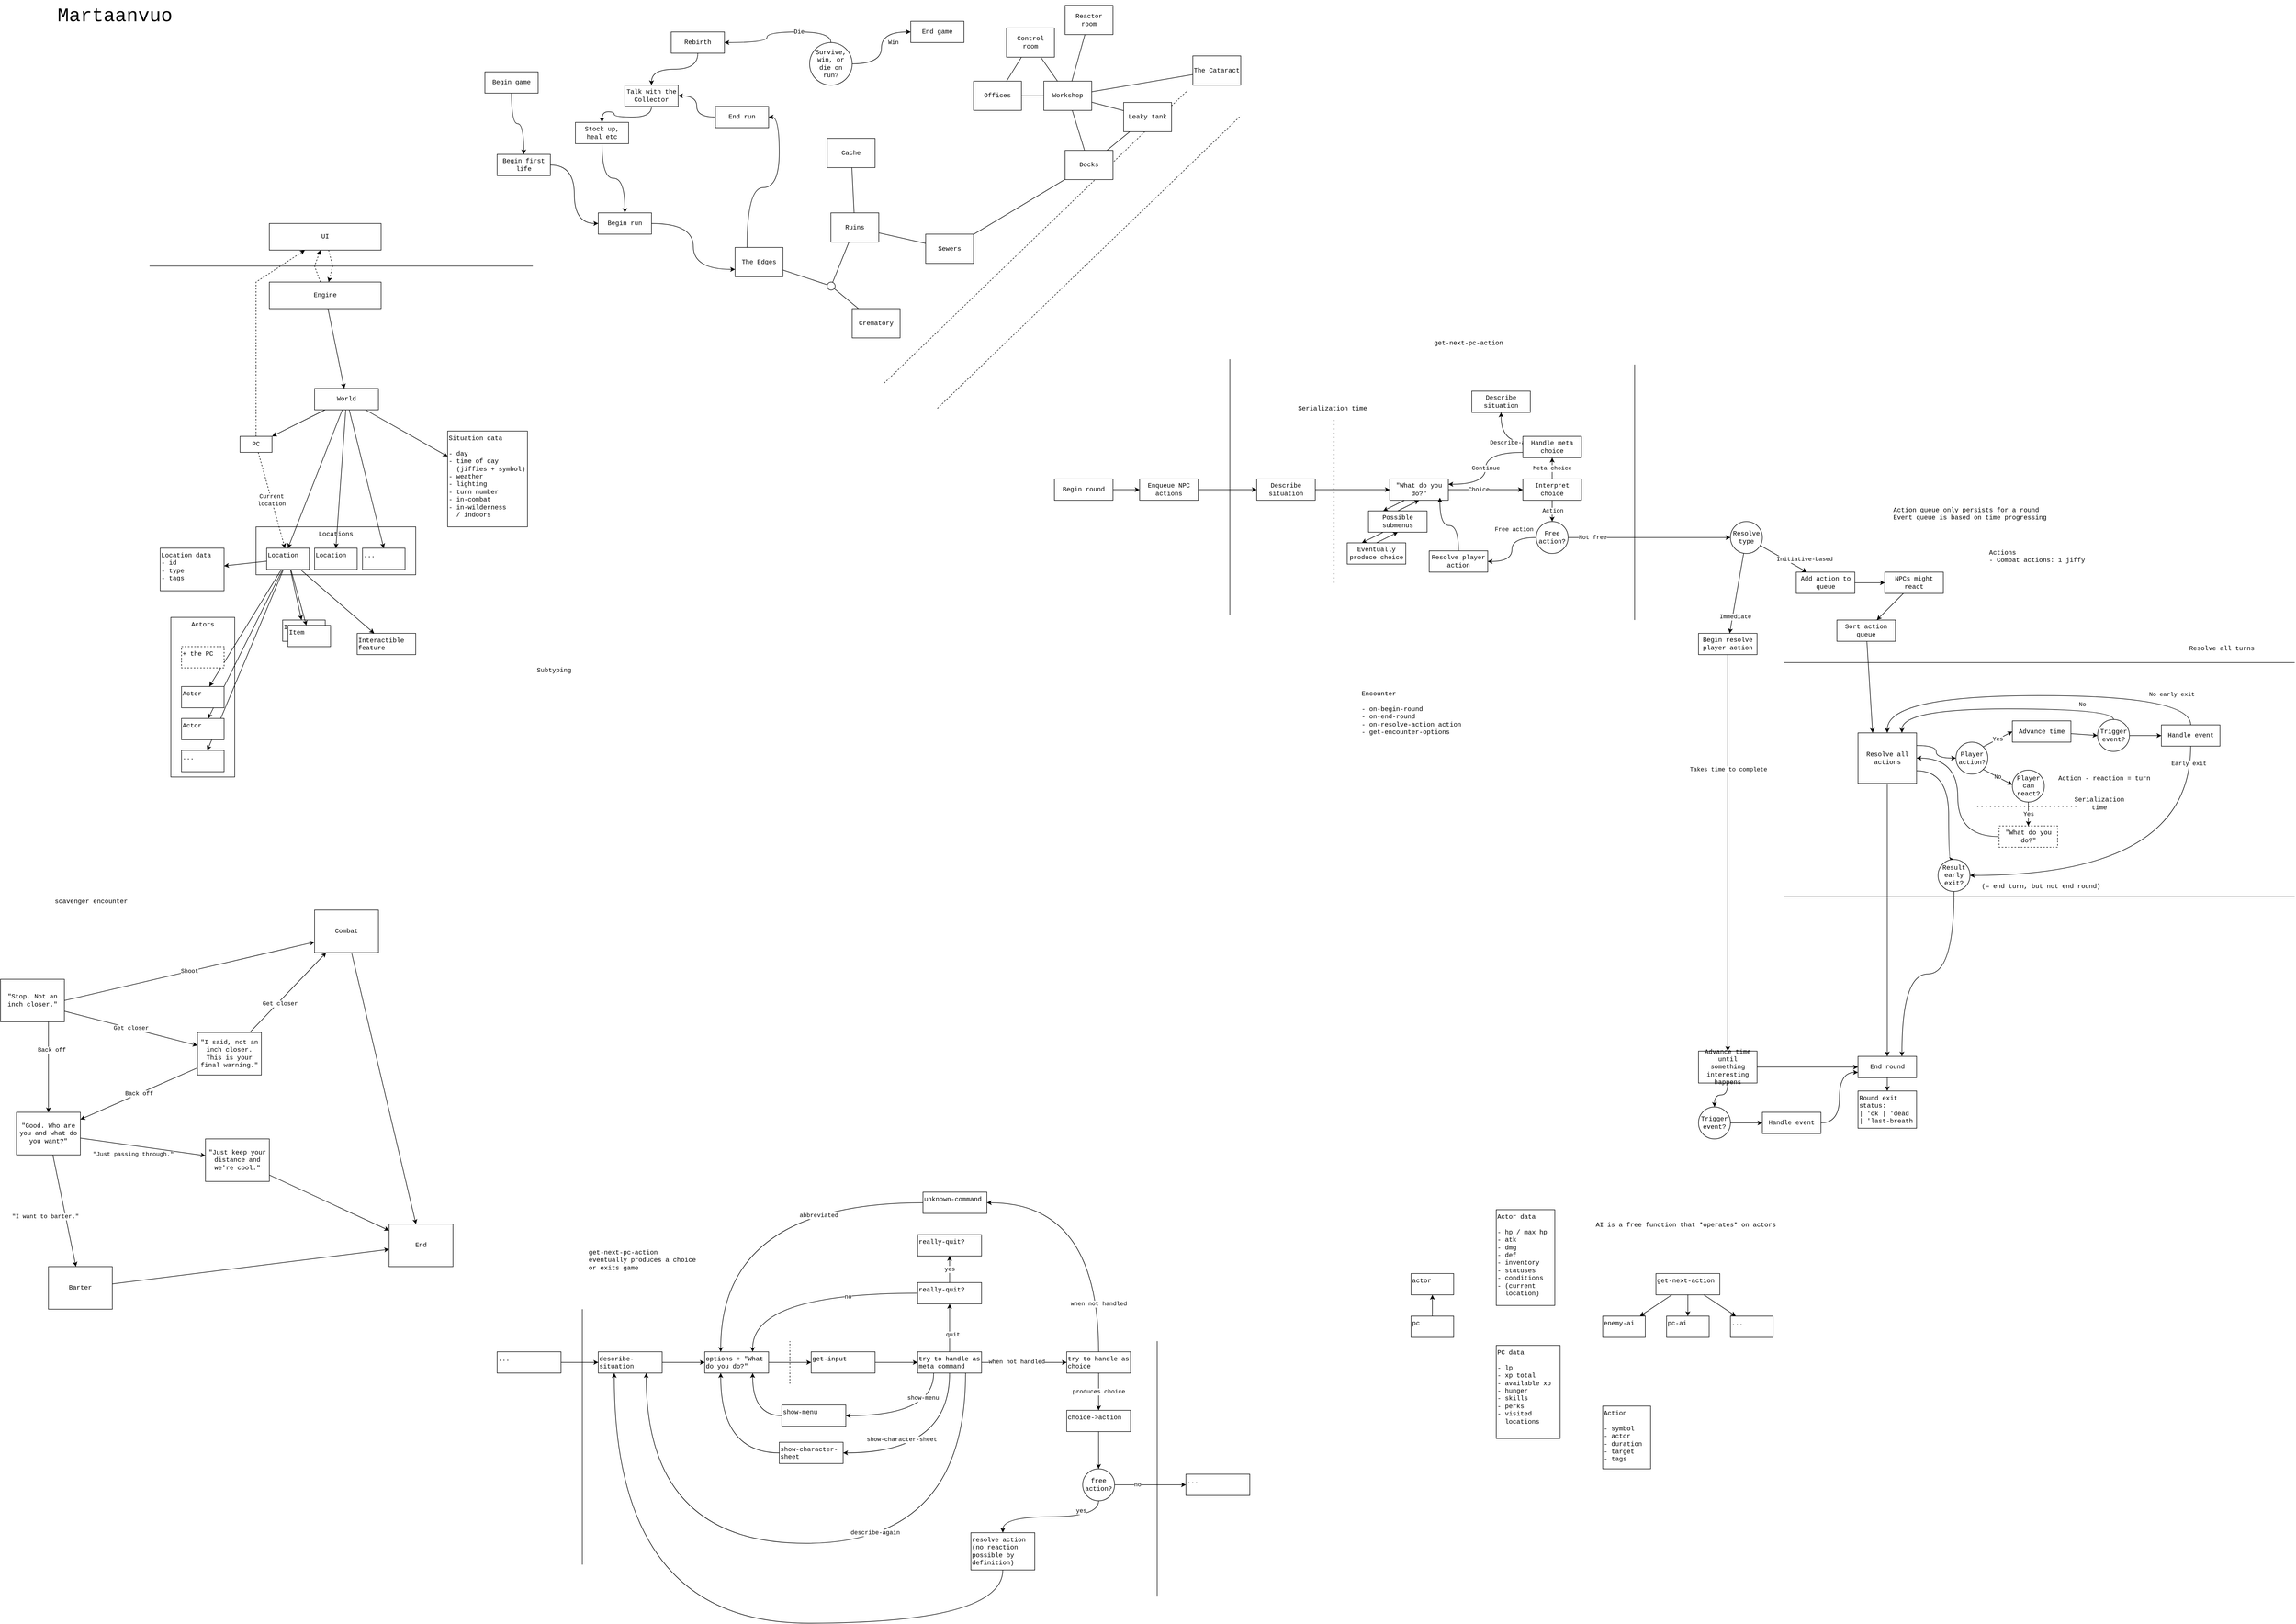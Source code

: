 <mxfile version="14.6.6" type="gitlab">
  <diagram id="PkY6KuNAQByWHemVEjpS" name="Page-1">
    <mxGraphModel dx="1348" dy="863" grid="1" gridSize="10" guides="1" tooltips="1" connect="1" arrows="1" fold="1" page="1" pageScale="1" pageWidth="4681" pageHeight="3300" math="0" shadow="0">
      <root>
        <mxCell id="0" />
        <mxCell id="1" parent="0" />
        <mxCell id="VtJOc1jhrBRUda-8Q_qS-65" value="" style="endArrow=none;dashed=1;html=1;fontFamily=Courier New;strokeColor=#000000;" edge="1" parent="1">
          <mxGeometry width="50" height="50" relative="1" as="geometry">
            <mxPoint x="1900" y="800" as="sourcePoint" />
            <mxPoint x="2470" y="250" as="targetPoint" />
          </mxGeometry>
        </mxCell>
        <mxCell id="GtMXS8k0hl24dT_Wd-_N-23" style="edgeStyle=orthogonalEdgeStyle;curved=1;rounded=0;orthogonalLoop=1;jettySize=auto;html=1;exitX=0;exitY=0.25;exitDx=0;exitDy=0;fontFamily=Courier New;" parent="1" source="Mjj1QeHVWUKomglfDfad-6" target="gbILwj0ovBhhdUd5rJjH-7" edge="1">
          <mxGeometry relative="1" as="geometry">
            <mxPoint x="2964" y="910" as="targetPoint" />
          </mxGeometry>
        </mxCell>
        <mxCell id="GtMXS8k0hl24dT_Wd-_N-24" value="Describe-again" style="edgeLabel;html=1;align=center;verticalAlign=middle;resizable=0;points=[];fontFamily=Courier New;" parent="GtMXS8k0hl24dT_Wd-_N-23" vertex="1" connectable="0">
          <mxGeometry x="-0.666" y="2" relative="1" as="geometry">
            <mxPoint as="offset" />
          </mxGeometry>
        </mxCell>
        <mxCell id="s21wqiSacWzXnnwVVLs9-20" value="&lt;font&gt;Locations&lt;/font&gt;" style="rounded=0;whiteSpace=wrap;html=1;strokeWidth=1;verticalAlign=top;fontFamily=Courier New;" parent="1" vertex="1">
          <mxGeometry x="720" y="1070" width="300" height="90" as="geometry" />
        </mxCell>
        <mxCell id="s21wqiSacWzXnnwVVLs9-18" value="&lt;font&gt;Actors&lt;/font&gt;" style="rounded=0;whiteSpace=wrap;html=1;verticalAlign=top;fontFamily=Courier New;" parent="1" vertex="1">
          <mxGeometry x="560" y="1240" width="120" height="300" as="geometry" />
        </mxCell>
        <mxCell id="uS2b5ykc9f4V-rk9ps5i-12" value="&lt;div&gt;...&lt;/div&gt;&lt;div&gt;&lt;br&gt;&lt;/div&gt;" style="rounded=0;whiteSpace=wrap;html=1;fontFamily=Courier New;align=left;verticalAlign=top;" parent="1" vertex="1">
          <mxGeometry x="920" y="1110" width="80" height="40" as="geometry" />
        </mxCell>
        <mxCell id="uS2b5ykc9f4V-rk9ps5i-21" style="edgeStyle=none;rounded=0;orthogonalLoop=1;jettySize=auto;html=1;entryX=0.5;entryY=0;entryDx=0;entryDy=0;fontFamily=Courier New;" parent="1" source="uS2b5ykc9f4V-rk9ps5i-6" target="uS2b5ykc9f4V-rk9ps5i-17" edge="1">
          <mxGeometry relative="1" as="geometry" />
        </mxCell>
        <mxCell id="uS2b5ykc9f4V-rk9ps5i-3" value="&lt;font style=&quot;font-size: 36px&quot;&gt;Martaanvuo&lt;/font&gt;" style="text;html=1;strokeColor=none;fillColor=none;align=center;verticalAlign=middle;whiteSpace=wrap;rounded=0;fontFamily=Courier New;" parent="1" vertex="1">
          <mxGeometry x="340" y="80" width="230" height="60" as="geometry" />
        </mxCell>
        <mxCell id="uS2b5ykc9f4V-rk9ps5i-20" style="edgeStyle=none;rounded=0;orthogonalLoop=1;jettySize=auto;html=1;entryX=0.5;entryY=0;entryDx=0;entryDy=0;fontFamily=Courier New;" parent="1" source="uS2b5ykc9f4V-rk9ps5i-6" target="uS2b5ykc9f4V-rk9ps5i-12" edge="1">
          <mxGeometry relative="1" as="geometry" />
        </mxCell>
        <mxCell id="s21wqiSacWzXnnwVVLs9-14" style="edgeStyle=none;rounded=0;orthogonalLoop=1;jettySize=auto;html=1;fontFamily=Courier New;" parent="1" source="uS2b5ykc9f4V-rk9ps5i-6" target="uS2b5ykc9f4V-rk9ps5i-9" edge="1">
          <mxGeometry relative="1" as="geometry" />
        </mxCell>
        <mxCell id="s21wqiSacWzXnnwVVLs9-25" style="edgeStyle=none;rounded=0;orthogonalLoop=1;jettySize=auto;html=1;fontFamily=Courier New;" parent="1" source="uS2b5ykc9f4V-rk9ps5i-6" target="s21wqiSacWzXnnwVVLs9-24" edge="1">
          <mxGeometry relative="1" as="geometry" />
        </mxCell>
        <mxCell id="uS2b5ykc9f4V-rk9ps5i-6" value="World" style="rounded=0;whiteSpace=wrap;html=1;fontFamily=Courier New;verticalAlign=middle;align=center;" parent="1" vertex="1">
          <mxGeometry x="830" y="810" width="120" height="40" as="geometry" />
        </mxCell>
        <mxCell id="uS2b5ykc9f4V-rk9ps5i-9" value="PC" style="rounded=0;whiteSpace=wrap;html=1;fontFamily=Courier New;" parent="1" vertex="1">
          <mxGeometry x="690" y="900" width="60" height="30" as="geometry" />
        </mxCell>
        <mxCell id="uS2b5ykc9f4V-rk9ps5i-17" value="&lt;div align=&quot;left&quot;&gt;Location&lt;/div&gt;" style="rounded=0;whiteSpace=wrap;html=1;fontFamily=Courier New;align=left;verticalAlign=top;" parent="1" vertex="1">
          <mxGeometry x="830" y="1110" width="80" height="40" as="geometry" />
        </mxCell>
        <mxCell id="s21wqiSacWzXnnwVVLs9-13" style="edgeStyle=none;rounded=0;orthogonalLoop=1;jettySize=auto;html=1;fontFamily=Courier New;" parent="1" source="uS2b5ykc9f4V-rk9ps5i-18" target="s21wqiSacWzXnnwVVLs9-12" edge="1">
          <mxGeometry relative="1" as="geometry">
            <mxPoint x="925.833" y="1230" as="targetPoint" />
          </mxGeometry>
        </mxCell>
        <mxCell id="s21wqiSacWzXnnwVVLs9-22" style="edgeStyle=none;rounded=0;orthogonalLoop=1;jettySize=auto;html=1;fontFamily=Courier New;" parent="1" source="uS2b5ykc9f4V-rk9ps5i-18" target="s21wqiSacWzXnnwVVLs9-21" edge="1">
          <mxGeometry relative="1" as="geometry" />
        </mxCell>
        <mxCell id="uS2b5ykc9f4V-rk9ps5i-18" value="&lt;div align=&quot;left&quot;&gt;Location&lt;/div&gt;" style="rounded=0;whiteSpace=wrap;html=1;fontFamily=Courier New;align=left;verticalAlign=top;" parent="1" vertex="1">
          <mxGeometry x="740" y="1110" width="80" height="40" as="geometry" />
        </mxCell>
        <mxCell id="uS2b5ykc9f4V-rk9ps5i-22" style="edgeStyle=none;rounded=0;orthogonalLoop=1;jettySize=auto;html=1;entryX=0.5;entryY=0;entryDx=0;entryDy=0;fontFamily=Courier New;" parent="1" source="uS2b5ykc9f4V-rk9ps5i-6" target="uS2b5ykc9f4V-rk9ps5i-18" edge="1">
          <mxGeometry relative="1" as="geometry" />
        </mxCell>
        <mxCell id="uS2b5ykc9f4V-rk9ps5i-39" style="edgeStyle=none;rounded=0;orthogonalLoop=1;jettySize=auto;html=1;fontFamily=Courier New;" parent="1" target="uS2b5ykc9f4V-rk9ps5i-31" edge="1">
          <mxGeometry relative="1" as="geometry">
            <mxPoint x="1830" y="565" as="sourcePoint" />
          </mxGeometry>
        </mxCell>
        <mxCell id="uS2b5ykc9f4V-rk9ps5i-55" style="edgeStyle=none;rounded=0;orthogonalLoop=1;jettySize=auto;html=1;fontFamily=Courier New;" parent="1" source="uS2b5ykc9f4V-rk9ps5i-29" edge="1">
          <mxGeometry relative="1" as="geometry">
            <mxPoint x="1880" y="505" as="targetPoint" />
          </mxGeometry>
        </mxCell>
        <mxCell id="uS2b5ykc9f4V-rk9ps5i-56" style="edgeStyle=none;rounded=0;orthogonalLoop=1;jettySize=auto;html=1;fontFamily=Courier New;" parent="1" target="uS2b5ykc9f4V-rk9ps5i-30" edge="1">
          <mxGeometry relative="1" as="geometry">
            <mxPoint x="1820" y="585" as="sourcePoint" />
          </mxGeometry>
        </mxCell>
        <mxCell id="uS2b5ykc9f4V-rk9ps5i-54" style="edgeStyle=none;rounded=0;orthogonalLoop=1;jettySize=auto;html=1;fontFamily=Courier New;" parent="1" target="uS2b5ykc9f4V-rk9ps5i-35" edge="1">
          <mxGeometry relative="1" as="geometry">
            <mxPoint x="1950" y="631.667" as="sourcePoint" />
          </mxGeometry>
        </mxCell>
        <mxCell id="uS2b5ykc9f4V-rk9ps5i-57" style="edgeStyle=none;rounded=0;orthogonalLoop=1;jettySize=auto;html=1;fontFamily=Courier New;" parent="1" target="uS2b5ykc9f4V-rk9ps5i-36" edge="1">
          <mxGeometry relative="1" as="geometry">
            <mxPoint x="1950" y="658.333" as="sourcePoint" />
          </mxGeometry>
        </mxCell>
        <mxCell id="uS2b5ykc9f4V-rk9ps5i-43" style="edgeStyle=none;rounded=0;orthogonalLoop=1;jettySize=auto;html=1;fontFamily=Courier New;" parent="1" target="uS2b5ykc9f4V-rk9ps5i-37" edge="1">
          <mxGeometry relative="1" as="geometry">
            <mxPoint x="2070.0" y="605" as="sourcePoint" />
          </mxGeometry>
        </mxCell>
        <mxCell id="uS2b5ykc9f4V-rk9ps5i-45" style="edgeStyle=none;rounded=0;orthogonalLoop=1;jettySize=auto;html=1;entryX=0;entryY=0.5;entryDx=0;entryDy=0;fontFamily=Courier New;" parent="1" target="uS2b5ykc9f4V-rk9ps5i-44" edge="1">
          <mxGeometry relative="1" as="geometry">
            <mxPoint x="2190.0" y="605" as="sourcePoint" />
          </mxGeometry>
        </mxCell>
        <mxCell id="VtJOc1jhrBRUda-8Q_qS-2" style="edgeStyle=orthogonalEdgeStyle;rounded=0;orthogonalLoop=1;jettySize=auto;html=1;fontFamily=Courier New;" edge="1" parent="1" target="VtJOc1jhrBRUda-8Q_qS-1">
          <mxGeometry relative="1" as="geometry">
            <mxPoint x="2310.0" y="605" as="sourcePoint" />
          </mxGeometry>
        </mxCell>
        <mxCell id="VtJOc1jhrBRUda-8Q_qS-10" style="edgeStyle=orthogonalEdgeStyle;curved=1;rounded=0;orthogonalLoop=1;jettySize=auto;html=1;entryX=1;entryY=0.5;entryDx=0;entryDy=0;fontFamily=Courier New;exitX=0.25;exitY=0;exitDx=0;exitDy=0;" edge="1" parent="1" source="uS2b5ykc9f4V-rk9ps5i-47" target="VtJOc1jhrBRUda-8Q_qS-9">
          <mxGeometry relative="1" as="geometry">
            <mxPoint x="1650" y="670" as="sourcePoint" />
          </mxGeometry>
        </mxCell>
        <mxCell id="VtJOc1jhrBRUda-8Q_qS-58" style="rounded=0;orthogonalLoop=1;jettySize=auto;html=1;fontFamily=Courier New;endArrow=none;endFill=0;strokeColor=#000000;" edge="1" parent="1" source="uS2b5ykc9f4V-rk9ps5i-47" target="VtJOc1jhrBRUda-8Q_qS-57">
          <mxGeometry relative="1" as="geometry">
            <mxPoint x="1760" y="572.5" as="targetPoint" />
          </mxGeometry>
        </mxCell>
        <mxCell id="uS2b5ykc9f4V-rk9ps5i-47" value="The Edges" style="rounded=0;whiteSpace=wrap;html=1;fontFamily=Courier New;align=center;verticalAlign=middle;" parent="1" vertex="1">
          <mxGeometry x="1620" y="545" width="90" height="55" as="geometry" />
        </mxCell>
        <mxCell id="s21wqiSacWzXnnwVVLs9-2" value="..." style="rounded=0;whiteSpace=wrap;html=1;fontFamily=Courier New;align=left;verticalAlign=top;" parent="1" vertex="1">
          <mxGeometry x="580" y="1490" width="80" height="40" as="geometry" />
        </mxCell>
        <mxCell id="s21wqiSacWzXnnwVVLs9-4" style="rounded=0;orthogonalLoop=1;jettySize=auto;html=1;fontFamily=Courier New;" parent="1" source="uS2b5ykc9f4V-rk9ps5i-18" target="s21wqiSacWzXnnwVVLs9-1" edge="1">
          <mxGeometry relative="1" as="geometry" />
        </mxCell>
        <mxCell id="s21wqiSacWzXnnwVVLs9-5" style="edgeStyle=none;rounded=0;orthogonalLoop=1;jettySize=auto;html=1;fontFamily=Courier New;" parent="1" source="uS2b5ykc9f4V-rk9ps5i-18" target="s21wqiSacWzXnnwVVLs9-2" edge="1">
          <mxGeometry relative="1" as="geometry" />
        </mxCell>
        <mxCell id="s21wqiSacWzXnnwVVLs9-6" style="edgeStyle=none;rounded=0;orthogonalLoop=1;jettySize=auto;html=1;fontFamily=Courier New;" parent="1" source="uS2b5ykc9f4V-rk9ps5i-18" target="s21wqiSacWzXnnwVVLs9-3" edge="1">
          <mxGeometry relative="1" as="geometry" />
        </mxCell>
        <mxCell id="s21wqiSacWzXnnwVVLs9-8" value="Item" style="rounded=0;whiteSpace=wrap;html=1;fontFamily=Courier New;align=left;verticalAlign=top;" parent="1" vertex="1">
          <mxGeometry x="770" y="1245" width="80" height="40" as="geometry" />
        </mxCell>
        <mxCell id="s21wqiSacWzXnnwVVLs9-10" value="Item" style="rounded=0;whiteSpace=wrap;html=1;fontFamily=Courier New;align=left;verticalAlign=top;" parent="1" vertex="1">
          <mxGeometry x="780" y="1255" width="80" height="40" as="geometry" />
        </mxCell>
        <mxCell id="s21wqiSacWzXnnwVVLs9-9" style="edgeStyle=none;rounded=0;orthogonalLoop=1;jettySize=auto;html=1;fontFamily=Courier New;" parent="1" source="uS2b5ykc9f4V-rk9ps5i-18" target="s21wqiSacWzXnnwVVLs9-8" edge="1">
          <mxGeometry relative="1" as="geometry" />
        </mxCell>
        <mxCell id="s21wqiSacWzXnnwVVLs9-11" style="edgeStyle=none;rounded=0;orthogonalLoop=1;jettySize=auto;html=1;fontFamily=Courier New;" parent="1" source="uS2b5ykc9f4V-rk9ps5i-18" target="s21wqiSacWzXnnwVVLs9-10" edge="1">
          <mxGeometry relative="1" as="geometry" />
        </mxCell>
        <mxCell id="s21wqiSacWzXnnwVVLs9-12" value="&lt;div&gt;Interactible&lt;/div&gt;&lt;div&gt;feature&lt;br&gt;&lt;/div&gt;" style="rounded=0;whiteSpace=wrap;html=1;fontFamily=Courier New;align=left;verticalAlign=top;" parent="1" vertex="1">
          <mxGeometry x="910" y="1270" width="110" height="40" as="geometry" />
        </mxCell>
        <mxCell id="s21wqiSacWzXnnwVVLs9-15" value="C&lt;font&gt;urrent&lt;br&gt;location&lt;br&gt;&lt;/font&gt;" style="edgeStyle=none;rounded=0;orthogonalLoop=1;jettySize=auto;html=1;fontFamily=Courier New;dashed=1;" parent="1" source="uS2b5ykc9f4V-rk9ps5i-9" target="uS2b5ykc9f4V-rk9ps5i-18" edge="1">
          <mxGeometry relative="1" as="geometry" />
        </mxCell>
        <mxCell id="s21wqiSacWzXnnwVVLs9-3" value="&lt;div&gt;Actor&lt;/div&gt;" style="rounded=0;whiteSpace=wrap;html=1;fontFamily=Courier New;align=left;verticalAlign=top;" parent="1" vertex="1">
          <mxGeometry x="580" y="1430" width="80" height="40" as="geometry" />
        </mxCell>
        <mxCell id="s21wqiSacWzXnnwVVLs9-19" value="+ the PC" style="rounded=0;whiteSpace=wrap;html=1;fontFamily=Courier New;align=left;verticalAlign=top;dashed=1;" parent="1" vertex="1">
          <mxGeometry x="580" y="1295" width="80" height="40" as="geometry" />
        </mxCell>
        <mxCell id="s21wqiSacWzXnnwVVLs9-21" value="&lt;div&gt;&lt;font&gt;Location data&lt;/font&gt;&lt;/div&gt;&lt;div&gt;&lt;font&gt;- id&lt;/font&gt;&lt;/div&gt;&lt;div&gt;&lt;font&gt;- type&lt;/font&gt;&lt;/div&gt;&lt;div&gt;&lt;font&gt;- tags&lt;br&gt;&lt;/font&gt;&lt;/div&gt;" style="rounded=0;whiteSpace=wrap;html=1;strokeWidth=1;align=left;verticalAlign=top;fontFamily=Courier New;" parent="1" vertex="1">
          <mxGeometry x="540" y="1110" width="120" height="80" as="geometry" />
        </mxCell>
        <mxCell id="s21wqiSacWzXnnwVVLs9-24" value="&lt;div&gt;&lt;font&gt;Situation data&lt;/font&gt;&lt;/div&gt;&lt;div&gt;&lt;font&gt;&lt;br&gt;&lt;/font&gt;&lt;/div&gt;&lt;div&gt;&lt;font&gt;- day&lt;br&gt;&lt;/font&gt;&lt;/div&gt;&lt;div&gt;&lt;font&gt;- time of day&lt;/font&gt;&lt;/div&gt;&lt;div&gt;&lt;font&gt;&amp;nbsp; (jiffies + symbol)&lt;br&gt;&lt;/font&gt;&lt;/div&gt;&lt;div&gt;&lt;font&gt;- weather&lt;br&gt;&lt;/font&gt;&lt;/div&gt;&lt;div&gt;&lt;font&gt;- lighting&lt;br&gt;&lt;/font&gt;&lt;/div&gt;&lt;div&gt;&lt;font&gt;- turn number&lt;br&gt;&lt;/font&gt;&lt;/div&gt;&lt;div&gt;&lt;font&gt;- in-combat&lt;br&gt;- in-wilderness&lt;br&gt;&amp;nbsp; / indoors&lt;/font&gt;&lt;/div&gt;" style="rounded=0;whiteSpace=wrap;html=1;strokeWidth=1;align=left;verticalAlign=top;fontFamily=Courier New;" parent="1" vertex="1">
          <mxGeometry x="1080" y="890" width="150" height="180" as="geometry" />
        </mxCell>
        <mxCell id="s21wqiSacWzXnnwVVLs9-26" value="&lt;div&gt;&lt;font&gt;PC data&lt;br&gt;&lt;/font&gt;&lt;/div&gt;&lt;div&gt;&lt;font&gt;&lt;br&gt;&lt;/font&gt;&lt;/div&gt;&lt;div&gt;&lt;font&gt;- lp&lt;/font&gt;&lt;/div&gt;&lt;div&gt;&lt;font&gt;- xp total&lt;/font&gt;&lt;/div&gt;&lt;div&gt;&lt;font&gt;- available xp&lt;br&gt;&lt;/font&gt;&lt;/div&gt;&lt;div&gt;&lt;font&gt;- hunger&lt;br&gt;&lt;/font&gt;&lt;/div&gt;&lt;div&gt;&lt;font&gt;- skills&lt;br&gt;&lt;/font&gt;&lt;/div&gt;&lt;div&gt;&lt;font&gt;- perks&lt;br&gt;&lt;/font&gt;&lt;/div&gt;&lt;div&gt;- visited&lt;br&gt;&amp;nbsp; locations&lt;br&gt;&lt;/div&gt;" style="rounded=0;whiteSpace=wrap;html=1;strokeWidth=1;align=left;verticalAlign=top;fontFamily=Courier New;" parent="1" vertex="1">
          <mxGeometry x="3050" y="2608" width="120" height="175" as="geometry" />
        </mxCell>
        <mxCell id="s21wqiSacWzXnnwVVLs9-27" value="&lt;font&gt;Actor data&lt;/font&gt;&lt;br&gt;&lt;font&gt;&lt;/font&gt;&lt;div&gt;&lt;font&gt;&lt;br&gt;&lt;/font&gt;&lt;/div&gt;&lt;div&gt;&lt;font&gt;- hp / max hp&lt;br&gt;&lt;/font&gt;&lt;/div&gt;&lt;div&gt;&lt;font&gt;- atk&lt;/font&gt;&lt;/div&gt;&lt;div&gt;&lt;font&gt;- dmg&lt;/font&gt;&lt;/div&gt;&lt;div&gt;&lt;font&gt;- def&lt;/font&gt;&lt;/div&gt;&lt;div&gt;&lt;font&gt;- inventory&lt;br&gt;&lt;/font&gt;&lt;/div&gt;&lt;div&gt;&lt;font&gt;- statuses&lt;/font&gt;&lt;/div&gt;&lt;div&gt;&lt;font&gt;- conditions&lt;br&gt;&lt;/font&gt;&lt;font&gt;- (current&lt;br&gt;&amp;nbsp; location)&lt;br&gt;&lt;/font&gt;&lt;/div&gt;" style="rounded=0;whiteSpace=wrap;html=1;strokeWidth=1;align=left;verticalAlign=top;fontFamily=Courier New;" parent="1" vertex="1">
          <mxGeometry x="3050" y="2353" width="110" height="180" as="geometry" />
        </mxCell>
        <mxCell id="s21wqiSacWzXnnwVVLs9-1" value="&lt;div&gt;Actor&lt;/div&gt;" style="rounded=0;whiteSpace=wrap;html=1;fontFamily=Courier New;align=left;verticalAlign=top;" parent="1" vertex="1">
          <mxGeometry x="580" y="1370" width="80" height="40" as="geometry" />
        </mxCell>
        <mxCell id="s21wqiSacWzXnnwVVLs9-34" style="edgeStyle=none;rounded=0;orthogonalLoop=1;jettySize=auto;html=1;fontFamily=Courier New;" parent="1" source="s21wqiSacWzXnnwVVLs9-33" target="uS2b5ykc9f4V-rk9ps5i-6" edge="1">
          <mxGeometry relative="1" as="geometry" />
        </mxCell>
        <mxCell id="s21wqiSacWzXnnwVVLs9-39" style="edgeStyle=none;rounded=0;orthogonalLoop=1;jettySize=auto;html=1;fontFamily=Courier New;dashed=1;" parent="1" source="s21wqiSacWzXnnwVVLs9-33" target="s21wqiSacWzXnnwVVLs9-38" edge="1">
          <mxGeometry relative="1" as="geometry">
            <Array as="points">
              <mxPoint x="830" y="580" />
            </Array>
          </mxGeometry>
        </mxCell>
        <mxCell id="s21wqiSacWzXnnwVVLs9-33" value="&lt;div&gt;&lt;font&gt;Engine&lt;/font&gt;&lt;/div&gt;" style="rounded=0;whiteSpace=wrap;html=1;strokeWidth=1;align=center;verticalAlign=middle;fontFamily=Courier New;" parent="1" vertex="1">
          <mxGeometry x="745" y="610" width="210" height="50" as="geometry" />
        </mxCell>
        <mxCell id="s21wqiSacWzXnnwVVLs9-37" style="edgeStyle=none;rounded=0;orthogonalLoop=1;jettySize=auto;html=1;fontFamily=Courier New;dashed=1;" parent="1" source="uS2b5ykc9f4V-rk9ps5i-9" target="s21wqiSacWzXnnwVVLs9-38" edge="1">
          <mxGeometry relative="1" as="geometry">
            <mxPoint x="756.41" y="817.5" as="sourcePoint" />
            <Array as="points">
              <mxPoint x="720" y="610" />
            </Array>
          </mxGeometry>
        </mxCell>
        <mxCell id="s21wqiSacWzXnnwVVLs9-40" style="edgeStyle=none;rounded=0;orthogonalLoop=1;jettySize=auto;html=1;fontFamily=Courier New;dashed=1;" parent="1" source="s21wqiSacWzXnnwVVLs9-38" target="s21wqiSacWzXnnwVVLs9-33" edge="1">
          <mxGeometry relative="1" as="geometry">
            <Array as="points">
              <mxPoint x="864" y="580" />
            </Array>
          </mxGeometry>
        </mxCell>
        <mxCell id="s21wqiSacWzXnnwVVLs9-38" value="&lt;div&gt;&lt;font&gt;UI&lt;/font&gt;&lt;/div&gt;" style="rounded=0;whiteSpace=wrap;html=1;strokeWidth=1;align=center;verticalAlign=middle;fontFamily=Courier New;" parent="1" vertex="1">
          <mxGeometry x="745" y="500" width="210" height="50" as="geometry" />
        </mxCell>
        <mxCell id="Mjj1QeHVWUKomglfDfad-8" style="edgeStyle=orthogonalEdgeStyle;rounded=0;orthogonalLoop=1;jettySize=auto;html=1;fontFamily=Courier New;startArrow=none;" parent="1" source="Mjj1QeHVWUKomglfDfad-33" target="Mjj1QeHVWUKomglfDfad-2" edge="1">
          <mxGeometry relative="1" as="geometry" />
        </mxCell>
        <mxCell id="Mjj1QeHVWUKomglfDfad-35" style="edgeStyle=none;rounded=0;orthogonalLoop=1;jettySize=auto;html=1;fontFamily=Courier New;" parent="1" source="Mjj1QeHVWUKomglfDfad-1" target="Mjj1QeHVWUKomglfDfad-33" edge="1">
          <mxGeometry relative="1" as="geometry" />
        </mxCell>
        <mxCell id="Mjj1QeHVWUKomglfDfad-1" value="&lt;div&gt;Begin round&lt;/div&gt;" style="rounded=0;whiteSpace=wrap;html=1;fontFamily=Courier New;align=center;verticalAlign=middle;" parent="1" vertex="1">
          <mxGeometry x="2220" y="980" width="110" height="40" as="geometry" />
        </mxCell>
        <mxCell id="Mjj1QeHVWUKomglfDfad-9" style="edgeStyle=orthogonalEdgeStyle;rounded=0;orthogonalLoop=1;jettySize=auto;html=1;fontFamily=Courier New;" parent="1" source="Mjj1QeHVWUKomglfDfad-2" target="Mjj1QeHVWUKomglfDfad-3" edge="1">
          <mxGeometry relative="1" as="geometry">
            <mxPoint x="2750" y="1000" as="sourcePoint" />
          </mxGeometry>
        </mxCell>
        <mxCell id="Mjj1QeHVWUKomglfDfad-2" value="Describe situation" style="rounded=0;whiteSpace=wrap;html=1;fontFamily=Courier New;align=center;verticalAlign=middle;" parent="1" vertex="1">
          <mxGeometry x="2600" y="980" width="110" height="40" as="geometry" />
        </mxCell>
        <mxCell id="Mjj1QeHVWUKomglfDfad-10" style="edgeStyle=orthogonalEdgeStyle;rounded=0;orthogonalLoop=1;jettySize=auto;html=1;fontFamily=Courier New;" parent="1" source="Mjj1QeHVWUKomglfDfad-3" target="Mjj1QeHVWUKomglfDfad-5" edge="1">
          <mxGeometry relative="1" as="geometry" />
        </mxCell>
        <mxCell id="Mjj1QeHVWUKomglfDfad-11" value="&lt;font&gt;Choice&lt;/font&gt;" style="edgeLabel;html=1;align=center;verticalAlign=middle;resizable=0;points=[];fontFamily=Courier New;" parent="Mjj1QeHVWUKomglfDfad-10" vertex="1" connectable="0">
          <mxGeometry x="-0.196" y="-3" relative="1" as="geometry">
            <mxPoint y="-3" as="offset" />
          </mxGeometry>
        </mxCell>
        <mxCell id="GtMXS8k0hl24dT_Wd-_N-25" style="rounded=0;orthogonalLoop=1;jettySize=auto;html=1;exitX=0.25;exitY=1;exitDx=0;exitDy=0;entryX=0.25;entryY=0;entryDx=0;entryDy=0;fontFamily=Courier New;" parent="1" source="Mjj1QeHVWUKomglfDfad-3" target="Mjj1QeHVWUKomglfDfad-48" edge="1">
          <mxGeometry relative="1" as="geometry" />
        </mxCell>
        <mxCell id="Mjj1QeHVWUKomglfDfad-3" value="&quot;What do you do?&quot;" style="rounded=0;whiteSpace=wrap;html=1;fontFamily=Courier New;align=center;verticalAlign=middle;" parent="1" vertex="1">
          <mxGeometry x="2850" y="980" width="110" height="40" as="geometry" />
        </mxCell>
        <mxCell id="Mjj1QeHVWUKomglfDfad-7" value="&lt;font&gt;Meta&lt;/font&gt; choice" style="edgeStyle=orthogonalEdgeStyle;rounded=0;orthogonalLoop=1;jettySize=auto;html=1;entryX=0.5;entryY=1;entryDx=0;entryDy=0;fontFamily=Courier New;" parent="1" source="Mjj1QeHVWUKomglfDfad-5" target="Mjj1QeHVWUKomglfDfad-6" edge="1">
          <mxGeometry relative="1" as="geometry" />
        </mxCell>
        <mxCell id="Mjj1QeHVWUKomglfDfad-15" value="Action" style="edgeStyle=orthogonalEdgeStyle;rounded=0;orthogonalLoop=1;jettySize=auto;html=1;fontFamily=Courier New;" parent="1" source="Mjj1QeHVWUKomglfDfad-5" edge="1">
          <mxGeometry relative="1" as="geometry">
            <mxPoint x="3155" y="1060.0" as="targetPoint" />
          </mxGeometry>
        </mxCell>
        <mxCell id="Mjj1QeHVWUKomglfDfad-5" value="Interpret choice" style="rounded=0;whiteSpace=wrap;html=1;fontFamily=Courier New;align=center;verticalAlign=middle;" parent="1" vertex="1">
          <mxGeometry x="3100" y="980" width="110" height="40" as="geometry" />
        </mxCell>
        <mxCell id="GtMXS8k0hl24dT_Wd-_N-20" value="Continue" style="edgeStyle=orthogonalEdgeStyle;curved=1;rounded=0;orthogonalLoop=1;jettySize=auto;html=1;entryX=1;entryY=0.25;entryDx=0;entryDy=0;fontFamily=Courier New;exitX=0;exitY=0.75;exitDx=0;exitDy=0;" parent="1" source="Mjj1QeHVWUKomglfDfad-6" target="Mjj1QeHVWUKomglfDfad-3" edge="1">
          <mxGeometry relative="1" as="geometry" />
        </mxCell>
        <mxCell id="Mjj1QeHVWUKomglfDfad-6" value="Handle meta choice" style="rounded=0;whiteSpace=wrap;html=1;fontFamily=Courier New;align=center;verticalAlign=middle;" parent="1" vertex="1">
          <mxGeometry x="3100" y="900" width="110" height="40" as="geometry" />
        </mxCell>
        <mxCell id="Mjj1QeHVWUKomglfDfad-19" value="Immediate" style="rounded=0;orthogonalLoop=1;jettySize=auto;html=1;fontFamily=Courier New;" parent="1" source="tiqr8W6lq2PpIhoyLO2V-4" target="Mjj1QeHVWUKomglfDfad-18" edge="1">
          <mxGeometry x="0.572" y="5" relative="1" as="geometry">
            <mxPoint as="offset" />
          </mxGeometry>
        </mxCell>
        <mxCell id="Mjj1QeHVWUKomglfDfad-21" style="edgeStyle=none;rounded=0;orthogonalLoop=1;jettySize=auto;html=1;fontFamily=Courier New;" parent="1" source="tiqr8W6lq2PpIhoyLO2V-4" target="Mjj1QeHVWUKomglfDfad-20" edge="1">
          <mxGeometry relative="1" as="geometry" />
        </mxCell>
        <mxCell id="Mjj1QeHVWUKomglfDfad-22" value="Initiative-based" style="edgeLabel;html=1;align=center;verticalAlign=middle;resizable=0;points=[];fontFamily=Courier New;" parent="Mjj1QeHVWUKomglfDfad-21" vertex="1" connectable="0">
          <mxGeometry x="0.145" y="-2" relative="1" as="geometry">
            <mxPoint x="33" y="-5" as="offset" />
          </mxGeometry>
        </mxCell>
        <mxCell id="tiqr8W6lq2PpIhoyLO2V-5" value="&lt;div&gt;Not free&lt;/div&gt;" style="edgeStyle=orthogonalEdgeStyle;curved=1;rounded=0;orthogonalLoop=1;jettySize=auto;html=1;fontFamily=Courier New;" parent="1" source="Mjj1QeHVWUKomglfDfad-17" target="tiqr8W6lq2PpIhoyLO2V-4" edge="1">
          <mxGeometry x="-0.697" relative="1" as="geometry">
            <mxPoint as="offset" />
          </mxGeometry>
        </mxCell>
        <mxCell id="Mjj1QeHVWUKomglfDfad-17" value="Free action?" style="ellipse;whiteSpace=wrap;html=1;aspect=fixed;fontFamily=Courier New;align=center;" parent="1" vertex="1">
          <mxGeometry x="3125" y="1060" width="60" height="60" as="geometry" />
        </mxCell>
        <mxCell id="gbILwj0ovBhhdUd5rJjH-12" style="edgeStyle=orthogonalEdgeStyle;rounded=0;orthogonalLoop=1;jettySize=auto;html=1;fontFamily=Courier New;curved=1;entryX=1;entryY=0.5;entryDx=0;entryDy=0;" parent="1" source="Mjj1QeHVWUKomglfDfad-17" target="tiqr8W6lq2PpIhoyLO2V-2" edge="1">
          <mxGeometry relative="1" as="geometry" />
        </mxCell>
        <mxCell id="gbILwj0ovBhhdUd5rJjH-13" value="Free action" style="edgeLabel;html=1;align=center;verticalAlign=middle;resizable=0;points=[];fontFamily=Courier New;" parent="gbILwj0ovBhhdUd5rJjH-12" vertex="1" connectable="0">
          <mxGeometry x="-0.762" y="-4" relative="1" as="geometry">
            <mxPoint x="-26" y="-11" as="offset" />
          </mxGeometry>
        </mxCell>
        <mxCell id="Mjj1QeHVWUKomglfDfad-18" value="Begin resolve player action" style="rounded=0;whiteSpace=wrap;html=1;fontFamily=Courier New;align=center;verticalAlign=middle;" parent="1" vertex="1">
          <mxGeometry x="3430" y="1270" width="110" height="40" as="geometry" />
        </mxCell>
        <mxCell id="tiqr8W6lq2PpIhoyLO2V-37" style="edgeStyle=none;rounded=0;orthogonalLoop=1;jettySize=auto;html=1;fontFamily=Courier New;" parent="1" source="Mjj1QeHVWUKomglfDfad-20" target="tiqr8W6lq2PpIhoyLO2V-36" edge="1">
          <mxGeometry relative="1" as="geometry" />
        </mxCell>
        <mxCell id="Mjj1QeHVWUKomglfDfad-20" value="Add action to queue" style="rounded=0;whiteSpace=wrap;html=1;fontFamily=Courier New;align=center;verticalAlign=middle;" parent="1" vertex="1">
          <mxGeometry x="3613.64" y="1155" width="110" height="40" as="geometry" />
        </mxCell>
        <mxCell id="Mjj1QeHVWUKomglfDfad-74" style="edgeStyle=orthogonalEdgeStyle;curved=1;rounded=0;orthogonalLoop=1;jettySize=auto;html=1;fontFamily=Courier New;exitX=0.5;exitY=1;exitDx=0;exitDy=0;" parent="1" source="Mjj1QeHVWUKomglfDfad-18" target="Mjj1QeHVWUKomglfDfad-73" edge="1">
          <mxGeometry relative="1" as="geometry">
            <mxPoint x="3485" y="1155" as="sourcePoint" />
          </mxGeometry>
        </mxCell>
        <mxCell id="Mjj1QeHVWUKomglfDfad-76" value="&lt;div&gt;Takes time to complete&lt;/div&gt;" style="edgeLabel;html=1;align=center;verticalAlign=middle;resizable=0;points=[];fontFamily=Courier New;" parent="Mjj1QeHVWUKomglfDfad-74" vertex="1" connectable="0">
          <mxGeometry x="-0.42" y="1" relative="1" as="geometry">
            <mxPoint as="offset" />
          </mxGeometry>
        </mxCell>
        <mxCell id="Mjj1QeHVWUKomglfDfad-38" style="edgeStyle=none;rounded=0;orthogonalLoop=1;jettySize=auto;html=1;fontFamily=Courier New;entryX=0.25;entryY=0;entryDx=0;entryDy=0;" parent="1" source="Mjj1QeHVWUKomglfDfad-29" target="Mjj1QeHVWUKomglfDfad-37" edge="1">
          <mxGeometry relative="1" as="geometry" />
        </mxCell>
        <mxCell id="Mjj1QeHVWUKomglfDfad-29" value="Sort action queue" style="rounded=0;whiteSpace=wrap;html=1;fontFamily=Courier New;align=center;verticalAlign=middle;" parent="1" vertex="1">
          <mxGeometry x="3690" y="1245" width="110" height="40" as="geometry" />
        </mxCell>
        <mxCell id="Mjj1QeHVWUKomglfDfad-33" value="Enqueue NPC actions" style="rounded=0;whiteSpace=wrap;html=1;fontFamily=Courier New;align=center;verticalAlign=middle;" parent="1" vertex="1">
          <mxGeometry x="2380" y="980" width="110" height="40" as="geometry" />
        </mxCell>
        <mxCell id="GtMXS8k0hl24dT_Wd-_N-7" style="edgeStyle=orthogonalEdgeStyle;curved=1;rounded=0;orthogonalLoop=1;jettySize=auto;html=1;fontFamily=Courier New;exitX=1;exitY=0.25;exitDx=0;exitDy=0;" parent="1" source="Mjj1QeHVWUKomglfDfad-37" target="GtMXS8k0hl24dT_Wd-_N-6" edge="1">
          <mxGeometry relative="1" as="geometry" />
        </mxCell>
        <mxCell id="GtMXS8k0hl24dT_Wd-_N-10" style="edgeStyle=orthogonalEdgeStyle;curved=1;rounded=0;orthogonalLoop=1;jettySize=auto;html=1;entryX=0.5;entryY=0;entryDx=0;entryDy=0;fontFamily=Courier New;" parent="1" source="Mjj1QeHVWUKomglfDfad-37" target="Mjj1QeHVWUKomglfDfad-40" edge="1">
          <mxGeometry relative="1" as="geometry" />
        </mxCell>
        <mxCell id="GtMXS8k0hl24dT_Wd-_N-12" style="edgeStyle=orthogonalEdgeStyle;curved=1;rounded=0;orthogonalLoop=1;jettySize=auto;html=1;fontFamily=Courier New;entryX=0.5;entryY=0;entryDx=0;entryDy=0;exitX=1;exitY=0.75;exitDx=0;exitDy=0;" parent="1" source="Mjj1QeHVWUKomglfDfad-37" target="GtMXS8k0hl24dT_Wd-_N-11" edge="1">
          <mxGeometry relative="1" as="geometry">
            <Array as="points">
              <mxPoint x="3900" y="1528" />
              <mxPoint x="3900" y="1695" />
            </Array>
          </mxGeometry>
        </mxCell>
        <mxCell id="Mjj1QeHVWUKomglfDfad-37" value="Resolve all actions" style="rounded=0;whiteSpace=wrap;html=1;fontFamily=Courier New;align=center;verticalAlign=middle;" parent="1" vertex="1">
          <mxGeometry x="3729.64" y="1457" width="110" height="95" as="geometry" />
        </mxCell>
        <mxCell id="Mjj1QeHVWUKomglfDfad-63" style="edgeStyle=none;rounded=0;orthogonalLoop=1;jettySize=auto;html=1;fontFamily=Courier New;" parent="1" source="Mjj1QeHVWUKomglfDfad-40" target="Mjj1QeHVWUKomglfDfad-62" edge="1">
          <mxGeometry relative="1" as="geometry" />
        </mxCell>
        <mxCell id="Mjj1QeHVWUKomglfDfad-40" value="&lt;div&gt;End round&lt;/div&gt;" style="rounded=0;whiteSpace=wrap;html=1;fontFamily=Courier New;align=center;verticalAlign=middle;" parent="1" vertex="1">
          <mxGeometry x="3729.64" y="2065" width="110" height="40" as="geometry" />
        </mxCell>
        <mxCell id="GtMXS8k0hl24dT_Wd-_N-26" style="edgeStyle=none;rounded=0;orthogonalLoop=1;jettySize=auto;html=1;exitX=0.25;exitY=1;exitDx=0;exitDy=0;entryX=0.25;entryY=0;entryDx=0;entryDy=0;fontFamily=Courier New;" parent="1" source="Mjj1QeHVWUKomglfDfad-48" target="Mjj1QeHVWUKomglfDfad-50" edge="1">
          <mxGeometry relative="1" as="geometry" />
        </mxCell>
        <mxCell id="GtMXS8k0hl24dT_Wd-_N-28" style="edgeStyle=none;rounded=0;orthogonalLoop=1;jettySize=auto;html=1;exitX=0.5;exitY=0;exitDx=0;exitDy=0;entryX=0.5;entryY=1;entryDx=0;entryDy=0;fontFamily=Courier New;" parent="1" source="Mjj1QeHVWUKomglfDfad-48" target="Mjj1QeHVWUKomglfDfad-3" edge="1">
          <mxGeometry relative="1" as="geometry" />
        </mxCell>
        <mxCell id="Mjj1QeHVWUKomglfDfad-48" value="&lt;div&gt;Possible submenus&lt;/div&gt;" style="rounded=0;whiteSpace=wrap;html=1;fontFamily=Courier New;align=center;verticalAlign=middle;" parent="1" vertex="1">
          <mxGeometry x="2810" y="1040" width="110" height="40" as="geometry" />
        </mxCell>
        <mxCell id="GtMXS8k0hl24dT_Wd-_N-27" style="edgeStyle=none;rounded=0;orthogonalLoop=1;jettySize=auto;html=1;exitX=0.5;exitY=0;exitDx=0;exitDy=0;entryX=0.5;entryY=1;entryDx=0;entryDy=0;fontFamily=Courier New;" parent="1" source="Mjj1QeHVWUKomglfDfad-50" target="Mjj1QeHVWUKomglfDfad-48" edge="1">
          <mxGeometry relative="1" as="geometry" />
        </mxCell>
        <mxCell id="Mjj1QeHVWUKomglfDfad-50" value="Eventually produce choice" style="rounded=0;whiteSpace=wrap;html=1;fontFamily=Courier New;align=center;verticalAlign=middle;" parent="1" vertex="1">
          <mxGeometry x="2770" y="1100" width="110" height="40" as="geometry" />
        </mxCell>
        <mxCell id="GtMXS8k0hl24dT_Wd-_N-29" style="edgeStyle=none;rounded=0;orthogonalLoop=1;jettySize=auto;html=1;fontFamily=Courier New;" parent="1" source="Mjj1QeHVWUKomglfDfad-59" edge="1">
          <mxGeometry relative="1" as="geometry">
            <mxPoint x="4179.64" y="1462" as="targetPoint" />
          </mxGeometry>
        </mxCell>
        <mxCell id="Mjj1QeHVWUKomglfDfad-59" value="Advance time" style="rounded=0;whiteSpace=wrap;html=1;fontFamily=Courier New;align=center;verticalAlign=middle;" parent="1" vertex="1">
          <mxGeometry x="4019.64" y="1434.5" width="110" height="40" as="geometry" />
        </mxCell>
        <mxCell id="Mjj1QeHVWUKomglfDfad-62" value="Round exit status:&lt;br&gt;&lt;div align=&quot;left&quot;&gt;| &#39;ok | &#39;dead&lt;br&gt;| &#39;last-breath&lt;/div&gt;" style="rounded=0;whiteSpace=wrap;html=1;fontFamily=Courier New;align=left;verticalAlign=middle;" parent="1" vertex="1">
          <mxGeometry x="3729.64" y="2130" width="110" height="70" as="geometry" />
        </mxCell>
        <mxCell id="Mjj1QeHVWUKomglfDfad-65" value="&lt;div&gt;Actions&lt;/div&gt;&lt;div&gt;- Combat actions: 1 jiffy&lt;br&gt;&lt;/div&gt;" style="text;html=1;strokeColor=none;fillColor=none;align=left;verticalAlign=top;whiteSpace=wrap;rounded=0;labelBackgroundColor=#ffffff;fontFamily=Courier New;" parent="1" vertex="1">
          <mxGeometry x="3973.64" y="1105" width="280" height="60" as="geometry" />
        </mxCell>
        <mxCell id="Mjj1QeHVWUKomglfDfad-75" style="rounded=0;orthogonalLoop=1;jettySize=auto;html=1;fontFamily=Courier New;" parent="1" source="Mjj1QeHVWUKomglfDfad-73" target="Mjj1QeHVWUKomglfDfad-40" edge="1">
          <mxGeometry relative="1" as="geometry" />
        </mxCell>
        <mxCell id="GtMXS8k0hl24dT_Wd-_N-43" style="edgeStyle=orthogonalEdgeStyle;curved=1;rounded=0;orthogonalLoop=1;jettySize=auto;html=1;fontFamily=Courier New;" parent="1" source="Mjj1QeHVWUKomglfDfad-73" target="GtMXS8k0hl24dT_Wd-_N-41" edge="1">
          <mxGeometry relative="1" as="geometry" />
        </mxCell>
        <mxCell id="Mjj1QeHVWUKomglfDfad-73" value="&lt;div&gt;Advance time until something interesting happens&lt;/div&gt;" style="rounded=0;whiteSpace=wrap;html=1;fontFamily=Courier New;align=center;verticalAlign=middle;" parent="1" vertex="1">
          <mxGeometry x="3430" y="2055" width="110" height="60" as="geometry" />
        </mxCell>
        <mxCell id="GtMXS8k0hl24dT_Wd-_N-8" value="Yes" style="rounded=0;orthogonalLoop=1;jettySize=auto;html=1;fontFamily=Courier New;exitX=1;exitY=0;exitDx=0;exitDy=0;entryX=0;entryY=0.5;entryDx=0;entryDy=0;" parent="1" source="GtMXS8k0hl24dT_Wd-_N-6" target="Mjj1QeHVWUKomglfDfad-59" edge="1">
          <mxGeometry relative="1" as="geometry" />
        </mxCell>
        <mxCell id="fIGCcyKUM6D2oCtiyjVn-3" value="No" style="edgeStyle=none;rounded=0;orthogonalLoop=1;jettySize=auto;html=1;entryX=0;entryY=0.5;entryDx=0;entryDy=0;exitX=1;exitY=1;exitDx=0;exitDy=0;fontFamily=Courier New;" parent="1" source="GtMXS8k0hl24dT_Wd-_N-6" edge="1">
          <mxGeometry relative="1" as="geometry">
            <mxPoint x="4019.64" y="1554.5" as="targetPoint" />
          </mxGeometry>
        </mxCell>
        <mxCell id="GtMXS8k0hl24dT_Wd-_N-6" value="Player action?" style="ellipse;whiteSpace=wrap;html=1;aspect=fixed;fontFamily=Courier New;align=center;" parent="1" vertex="1">
          <mxGeometry x="3913.64" y="1474.5" width="60" height="60" as="geometry" />
        </mxCell>
        <mxCell id="GtMXS8k0hl24dT_Wd-_N-13" style="edgeStyle=orthogonalEdgeStyle;curved=1;rounded=0;orthogonalLoop=1;jettySize=auto;html=1;entryX=0.75;entryY=0;entryDx=0;entryDy=0;fontFamily=Courier New;exitX=0.5;exitY=1;exitDx=0;exitDy=0;" parent="1" source="GtMXS8k0hl24dT_Wd-_N-11" target="Mjj1QeHVWUKomglfDfad-40" edge="1">
          <mxGeometry relative="1" as="geometry" />
        </mxCell>
        <mxCell id="GtMXS8k0hl24dT_Wd-_N-11" value="Result early exit?" style="ellipse;whiteSpace=wrap;html=1;aspect=fixed;fontFamily=Courier New;align=center;" parent="1" vertex="1">
          <mxGeometry x="3880" y="1695" width="60" height="60" as="geometry" />
        </mxCell>
        <mxCell id="GtMXS8k0hl24dT_Wd-_N-32" style="edgeStyle=orthogonalEdgeStyle;curved=1;rounded=0;orthogonalLoop=1;jettySize=auto;html=1;fontFamily=Courier New;exitX=0.5;exitY=0;exitDx=0;exitDy=0;entryX=0.75;entryY=0;entryDx=0;entryDy=0;" parent="1" source="GtMXS8k0hl24dT_Wd-_N-30" target="Mjj1QeHVWUKomglfDfad-37" edge="1">
          <mxGeometry relative="1" as="geometry">
            <Array as="points">
              <mxPoint x="4209.64" y="1412" />
              <mxPoint x="3812.64" y="1412" />
            </Array>
          </mxGeometry>
        </mxCell>
        <mxCell id="GtMXS8k0hl24dT_Wd-_N-33" value="No" style="edgeLabel;html=1;align=center;verticalAlign=middle;resizable=0;points=[];fontFamily=Courier New;" parent="GtMXS8k0hl24dT_Wd-_N-32" vertex="1" connectable="0">
          <mxGeometry x="-0.66" y="-8" relative="1" as="geometry">
            <mxPoint as="offset" />
          </mxGeometry>
        </mxCell>
        <mxCell id="GtMXS8k0hl24dT_Wd-_N-35" style="edgeStyle=orthogonalEdgeStyle;curved=1;rounded=0;orthogonalLoop=1;jettySize=auto;html=1;fontFamily=Courier New;" parent="1" source="GtMXS8k0hl24dT_Wd-_N-30" target="GtMXS8k0hl24dT_Wd-_N-34" edge="1">
          <mxGeometry relative="1" as="geometry" />
        </mxCell>
        <mxCell id="GtMXS8k0hl24dT_Wd-_N-30" value="Trigger event?" style="ellipse;whiteSpace=wrap;html=1;aspect=fixed;fontFamily=Courier New;align=center;" parent="1" vertex="1">
          <mxGeometry x="4179.64" y="1432" width="60" height="60" as="geometry" />
        </mxCell>
        <mxCell id="GtMXS8k0hl24dT_Wd-_N-36" style="edgeStyle=orthogonalEdgeStyle;curved=1;rounded=0;orthogonalLoop=1;jettySize=auto;html=1;entryX=1;entryY=0.5;entryDx=0;entryDy=0;fontFamily=Courier New;exitX=0.5;exitY=1;exitDx=0;exitDy=0;" parent="1" source="GtMXS8k0hl24dT_Wd-_N-34" target="GtMXS8k0hl24dT_Wd-_N-11" edge="1">
          <mxGeometry relative="1" as="geometry">
            <Array as="points">
              <mxPoint x="4355" y="1725" />
            </Array>
          </mxGeometry>
        </mxCell>
        <mxCell id="GtMXS8k0hl24dT_Wd-_N-37" value="Early exit" style="edgeLabel;html=1;align=center;verticalAlign=middle;resizable=0;points=[];fontFamily=Courier New;" parent="GtMXS8k0hl24dT_Wd-_N-36" vertex="1" connectable="0">
          <mxGeometry x="-0.901" y="-4" relative="1" as="geometry">
            <mxPoint as="offset" />
          </mxGeometry>
        </mxCell>
        <mxCell id="GtMXS8k0hl24dT_Wd-_N-39" style="edgeStyle=orthogonalEdgeStyle;curved=1;rounded=0;orthogonalLoop=1;jettySize=auto;html=1;exitX=0.5;exitY=0;exitDx=0;exitDy=0;entryX=0.5;entryY=0;entryDx=0;entryDy=0;fontFamily=Courier New;" parent="1" source="GtMXS8k0hl24dT_Wd-_N-34" target="Mjj1QeHVWUKomglfDfad-37" edge="1">
          <mxGeometry relative="1" as="geometry">
            <Array as="points">
              <mxPoint x="4354.64" y="1387" />
              <mxPoint x="3784.64" y="1387" />
            </Array>
          </mxGeometry>
        </mxCell>
        <mxCell id="GtMXS8k0hl24dT_Wd-_N-40" value="No early exit" style="edgeLabel;html=1;align=center;verticalAlign=middle;resizable=0;points=[];fontFamily=Courier New;" parent="GtMXS8k0hl24dT_Wd-_N-39" vertex="1" connectable="0">
          <mxGeometry x="-0.671" y="-2" relative="1" as="geometry">
            <mxPoint x="24" as="offset" />
          </mxGeometry>
        </mxCell>
        <mxCell id="GtMXS8k0hl24dT_Wd-_N-34" value="Handle event" style="rounded=0;whiteSpace=wrap;html=1;fontFamily=Courier New;align=center;verticalAlign=middle;" parent="1" vertex="1">
          <mxGeometry x="4299.64" y="1442" width="110" height="40" as="geometry" />
        </mxCell>
        <mxCell id="GtMXS8k0hl24dT_Wd-_N-44" style="edgeStyle=orthogonalEdgeStyle;curved=1;rounded=0;orthogonalLoop=1;jettySize=auto;html=1;fontFamily=Courier New;" parent="1" source="GtMXS8k0hl24dT_Wd-_N-41" target="GtMXS8k0hl24dT_Wd-_N-42" edge="1">
          <mxGeometry relative="1" as="geometry" />
        </mxCell>
        <mxCell id="GtMXS8k0hl24dT_Wd-_N-41" value="Trigger event?" style="ellipse;whiteSpace=wrap;html=1;aspect=fixed;fontFamily=Courier New;align=center;" parent="1" vertex="1">
          <mxGeometry x="3430" y="2160" width="60" height="60" as="geometry" />
        </mxCell>
        <mxCell id="GtMXS8k0hl24dT_Wd-_N-45" style="edgeStyle=orthogonalEdgeStyle;curved=1;rounded=0;orthogonalLoop=1;jettySize=auto;html=1;entryX=0;entryY=0.75;entryDx=0;entryDy=0;fontFamily=Courier New;" parent="1" source="GtMXS8k0hl24dT_Wd-_N-42" target="Mjj1QeHVWUKomglfDfad-40" edge="1">
          <mxGeometry relative="1" as="geometry" />
        </mxCell>
        <mxCell id="GtMXS8k0hl24dT_Wd-_N-42" value="Handle event" style="rounded=0;whiteSpace=wrap;html=1;fontFamily=Courier New;align=center;verticalAlign=middle;" parent="1" vertex="1">
          <mxGeometry x="3550" y="2170" width="110" height="40" as="geometry" />
        </mxCell>
        <mxCell id="GtMXS8k0hl24dT_Wd-_N-47" value="&lt;div&gt;Action queue only persists for a round&lt;/div&gt;&lt;div&gt;Event queue is based on time progressing&lt;br&gt;&lt;/div&gt;" style="text;html=1;strokeColor=none;fillColor=none;align=left;verticalAlign=top;whiteSpace=wrap;rounded=0;labelBackgroundColor=#ffffff;fontFamily=Courier New;" parent="1" vertex="1">
          <mxGeometry x="3793.64" y="1025" width="324" height="50" as="geometry" />
        </mxCell>
        <mxCell id="GtMXS8k0hl24dT_Wd-_N-48" value="actor" style="rounded=0;whiteSpace=wrap;html=1;fontFamily=Courier New;align=left;verticalAlign=top;" parent="1" vertex="1">
          <mxGeometry x="2890" y="2473" width="80" height="40" as="geometry" />
        </mxCell>
        <mxCell id="GtMXS8k0hl24dT_Wd-_N-54" style="rounded=0;orthogonalLoop=1;jettySize=auto;html=1;fontFamily=Courier New;" parent="1" source="GtMXS8k0hl24dT_Wd-_N-49" target="GtMXS8k0hl24dT_Wd-_N-48" edge="1">
          <mxGeometry relative="1" as="geometry" />
        </mxCell>
        <mxCell id="GtMXS8k0hl24dT_Wd-_N-49" value="pc" style="rounded=0;whiteSpace=wrap;html=1;fontFamily=Courier New;align=left;verticalAlign=top;" parent="1" vertex="1">
          <mxGeometry x="2890" y="2553" width="80" height="40" as="geometry" />
        </mxCell>
        <mxCell id="GtMXS8k0hl24dT_Wd-_N-51" value="Subtyping" style="text;html=1;strokeColor=none;fillColor=none;align=center;verticalAlign=middle;whiteSpace=wrap;rounded=0;fontFamily=Courier New;" parent="1" vertex="1">
          <mxGeometry x="1220" y="1330" width="120" height="20" as="geometry" />
        </mxCell>
        <mxCell id="GtMXS8k0hl24dT_Wd-_N-59" value="" style="endArrow=none;html=1;fontFamily=Courier New;" parent="1" edge="1">
          <mxGeometry width="50" height="50" relative="1" as="geometry">
            <mxPoint x="520" y="580" as="sourcePoint" />
            <mxPoint x="1240" y="580" as="targetPoint" />
          </mxGeometry>
        </mxCell>
        <mxCell id="GtMXS8k0hl24dT_Wd-_N-60" value="" style="endArrow=none;dashed=1;html=1;dashPattern=1 3;strokeWidth=2;fontFamily=Courier New;" parent="1" edge="1">
          <mxGeometry width="50" height="50" relative="1" as="geometry">
            <mxPoint x="2745" y="1175" as="sourcePoint" />
            <mxPoint x="2745" y="865" as="targetPoint" />
          </mxGeometry>
        </mxCell>
        <mxCell id="GtMXS8k0hl24dT_Wd-_N-61" value="Serialization time" style="text;html=1;strokeColor=none;fillColor=none;align=center;verticalAlign=middle;whiteSpace=wrap;rounded=0;fontFamily=Courier New;" parent="1" vertex="1">
          <mxGeometry x="2675" y="835" width="135" height="25" as="geometry" />
        </mxCell>
        <mxCell id="gbILwj0ovBhhdUd5rJjH-4" style="edgeStyle=none;rounded=0;orthogonalLoop=1;jettySize=auto;html=1;fontFamily=Courier New;" parent="1" source="GtMXS8k0hl24dT_Wd-_N-63" target="GtMXS8k0hl24dT_Wd-_N-64" edge="1">
          <mxGeometry relative="1" as="geometry" />
        </mxCell>
        <mxCell id="gbILwj0ovBhhdUd5rJjH-5" style="edgeStyle=none;rounded=0;orthogonalLoop=1;jettySize=auto;html=1;fontFamily=Courier New;" parent="1" source="GtMXS8k0hl24dT_Wd-_N-63" target="GtMXS8k0hl24dT_Wd-_N-65" edge="1">
          <mxGeometry relative="1" as="geometry" />
        </mxCell>
        <mxCell id="gbILwj0ovBhhdUd5rJjH-6" style="edgeStyle=none;rounded=0;orthogonalLoop=1;jettySize=auto;html=1;fontFamily=Courier New;" parent="1" source="GtMXS8k0hl24dT_Wd-_N-63" target="GtMXS8k0hl24dT_Wd-_N-66" edge="1">
          <mxGeometry relative="1" as="geometry" />
        </mxCell>
        <mxCell id="GtMXS8k0hl24dT_Wd-_N-63" value="get-next-action" style="rounded=0;whiteSpace=wrap;html=1;fontFamily=Courier New;align=left;verticalAlign=top;" parent="1" vertex="1">
          <mxGeometry x="3350" y="2473" width="120" height="40" as="geometry" />
        </mxCell>
        <mxCell id="GtMXS8k0hl24dT_Wd-_N-64" value="enemy-ai" style="rounded=0;whiteSpace=wrap;html=1;fontFamily=Courier New;align=left;verticalAlign=top;" parent="1" vertex="1">
          <mxGeometry x="3250" y="2553" width="80" height="40" as="geometry" />
        </mxCell>
        <mxCell id="GtMXS8k0hl24dT_Wd-_N-65" value="pc-ai" style="rounded=0;whiteSpace=wrap;html=1;fontFamily=Courier New;align=left;verticalAlign=top;" parent="1" vertex="1">
          <mxGeometry x="3370" y="2553" width="80" height="40" as="geometry" />
        </mxCell>
        <mxCell id="GtMXS8k0hl24dT_Wd-_N-66" value="..." style="rounded=0;whiteSpace=wrap;html=1;fontFamily=Courier New;align=left;verticalAlign=top;" parent="1" vertex="1">
          <mxGeometry x="3490" y="2553" width="80" height="40" as="geometry" />
        </mxCell>
        <mxCell id="GtMXS8k0hl24dT_Wd-_N-71" value="AI is a free function that *operates* on actors" style="text;html=1;strokeColor=none;fillColor=none;align=left;verticalAlign=top;whiteSpace=wrap;rounded=0;fontFamily=Courier New;" parent="1" vertex="1">
          <mxGeometry x="3235" y="2368" width="390" height="110" as="geometry" />
        </mxCell>
        <mxCell id="fIGCcyKUM6D2oCtiyjVn-6" value="Yes" style="edgeStyle=none;rounded=0;orthogonalLoop=1;jettySize=auto;html=1;fontFamily=Courier New;" parent="1" source="fIGCcyKUM6D2oCtiyjVn-4" target="fIGCcyKUM6D2oCtiyjVn-5" edge="1">
          <mxGeometry relative="1" as="geometry" />
        </mxCell>
        <mxCell id="fIGCcyKUM6D2oCtiyjVn-4" value="Player can react?" style="ellipse;whiteSpace=wrap;html=1;aspect=fixed;fontFamily=Courier New;align=center;" parent="1" vertex="1">
          <mxGeometry x="4019.64" y="1527" width="60" height="60" as="geometry" />
        </mxCell>
        <mxCell id="YugrOfWrAMtGJ8in59au-1" style="edgeStyle=orthogonalEdgeStyle;rounded=0;orthogonalLoop=1;jettySize=auto;html=1;curved=1;entryX=1;entryY=0.5;entryDx=0;entryDy=0;" parent="1" source="fIGCcyKUM6D2oCtiyjVn-5" target="Mjj1QeHVWUKomglfDfad-37" edge="1">
          <mxGeometry relative="1" as="geometry" />
        </mxCell>
        <mxCell id="fIGCcyKUM6D2oCtiyjVn-5" value="&quot;What do you do?&quot;" style="rounded=0;whiteSpace=wrap;html=1;fontFamily=Courier New;align=center;verticalAlign=middle;dashed=1;" parent="1" vertex="1">
          <mxGeometry x="3994.64" y="1632" width="110" height="40" as="geometry" />
        </mxCell>
        <mxCell id="fIGCcyKUM6D2oCtiyjVn-7" value="Action - reaction = turn" style="text;html=1;strokeColor=none;fillColor=none;align=left;verticalAlign=top;whiteSpace=wrap;rounded=0;labelBackgroundColor=#ffffff;fontFamily=Courier New;" parent="1" vertex="1">
          <mxGeometry x="4103.64" y="1529" width="189" height="28" as="geometry" />
        </mxCell>
        <mxCell id="fIGCcyKUM6D2oCtiyjVn-10" value="(= end turn, but not end round)" style="text;html=1;strokeColor=none;fillColor=none;align=left;verticalAlign=top;whiteSpace=wrap;rounded=0;labelBackgroundColor=#ffffff;fontFamily=Courier New;" parent="1" vertex="1">
          <mxGeometry x="3960" y="1732" width="240" height="30" as="geometry" />
        </mxCell>
        <mxCell id="fIGCcyKUM6D2oCtiyjVn-15" value="Resolve all turns" style="text;html=1;strokeColor=none;fillColor=none;align=left;verticalAlign=top;whiteSpace=wrap;rounded=0;labelBackgroundColor=#ffffff;fontFamily=Courier New;" parent="1" vertex="1">
          <mxGeometry x="4350" y="1285" width="134" height="30" as="geometry" />
        </mxCell>
        <mxCell id="fIGCcyKUM6D2oCtiyjVn-16" value="" style="endArrow=none;dashed=1;html=1;dashPattern=1 3;strokeWidth=2;fontFamily=Courier New;" parent="1" edge="1">
          <mxGeometry width="50" height="50" relative="1" as="geometry">
            <mxPoint x="3953.64" y="1595" as="sourcePoint" />
            <mxPoint x="4143.64" y="1595" as="targetPoint" />
          </mxGeometry>
        </mxCell>
        <mxCell id="fIGCcyKUM6D2oCtiyjVn-17" value="Serialization time" style="text;html=1;strokeColor=none;fillColor=none;align=center;verticalAlign=middle;whiteSpace=wrap;rounded=0;fontFamily=Courier New;" parent="1" vertex="1">
          <mxGeometry x="4117.64" y="1565" width="130" height="50" as="geometry" />
        </mxCell>
        <mxCell id="gbILwj0ovBhhdUd5rJjH-3" value="&lt;div&gt;Action&lt;/div&gt;&lt;div&gt;&lt;br&gt;&lt;/div&gt;&lt;div&gt;- symbol&lt;/div&gt;&lt;div&gt;- actor&lt;/div&gt;&lt;div&gt;- duration&lt;/div&gt;&lt;div&gt;- target&lt;/div&gt;&lt;div&gt;- tags&lt;br&gt;&lt;/div&gt;" style="rounded=0;whiteSpace=wrap;html=1;strokeWidth=1;align=left;verticalAlign=top;fontFamily=Courier New;" parent="1" vertex="1">
          <mxGeometry x="3250" y="2722" width="90" height="118" as="geometry" />
        </mxCell>
        <mxCell id="gbILwj0ovBhhdUd5rJjH-7" value="Describe situation" style="rounded=0;whiteSpace=wrap;html=1;fontFamily=Courier New;align=center;verticalAlign=middle;" parent="1" vertex="1">
          <mxGeometry x="3004" y="815" width="110" height="40" as="geometry" />
        </mxCell>
        <mxCell id="gbILwj0ovBhhdUd5rJjH-15" value="get-next-pc-action" style="text;html=1;strokeColor=none;fillColor=none;align=center;verticalAlign=middle;whiteSpace=wrap;rounded=0;fontFamily=Courier New;rotation=0;" parent="1" vertex="1">
          <mxGeometry x="2896" y="715" width="204" height="20" as="geometry" />
        </mxCell>
        <mxCell id="tiqr8W6lq2PpIhoyLO2V-3" style="edgeStyle=orthogonalEdgeStyle;rounded=0;orthogonalLoop=1;jettySize=auto;html=1;entryX=0.855;entryY=0.875;entryDx=0;entryDy=0;entryPerimeter=0;curved=1;" parent="1" source="tiqr8W6lq2PpIhoyLO2V-2" target="Mjj1QeHVWUKomglfDfad-3" edge="1">
          <mxGeometry relative="1" as="geometry" />
        </mxCell>
        <mxCell id="tiqr8W6lq2PpIhoyLO2V-2" value="Resolve player action" style="rounded=0;whiteSpace=wrap;html=1;fontFamily=Courier New;align=center;verticalAlign=middle;" parent="1" vertex="1">
          <mxGeometry x="2924" y="1115" width="110" height="40" as="geometry" />
        </mxCell>
        <mxCell id="tiqr8W6lq2PpIhoyLO2V-4" value="Resolve&lt;br&gt;type" style="ellipse;whiteSpace=wrap;html=1;aspect=fixed;fontFamily=Courier New;align=center;" parent="1" vertex="1">
          <mxGeometry x="3490" y="1060" width="60" height="60" as="geometry" />
        </mxCell>
        <mxCell id="tiqr8W6lq2PpIhoyLO2V-6" value="" style="endArrow=none;html=1;fontFamily=Courier New;" parent="1" edge="1">
          <mxGeometry width="50" height="50" relative="1" as="geometry">
            <mxPoint x="2549.5" y="1235" as="sourcePoint" />
            <mxPoint x="2549.5" y="755" as="targetPoint" />
          </mxGeometry>
        </mxCell>
        <mxCell id="tiqr8W6lq2PpIhoyLO2V-7" value="" style="endArrow=none;html=1;fontFamily=Courier New;" parent="1" edge="1">
          <mxGeometry width="50" height="50" relative="1" as="geometry">
            <mxPoint x="3310" y="1245" as="sourcePoint" />
            <mxPoint x="3310" y="765" as="targetPoint" />
          </mxGeometry>
        </mxCell>
        <mxCell id="tiqr8W6lq2PpIhoyLO2V-8" value="" style="endArrow=none;html=1;fontFamily=Courier New;" parent="1" edge="1">
          <mxGeometry width="50" height="50" relative="1" as="geometry">
            <mxPoint x="3590" y="1325" as="sourcePoint" />
            <mxPoint x="4550" y="1325" as="targetPoint" />
          </mxGeometry>
        </mxCell>
        <mxCell id="tiqr8W6lq2PpIhoyLO2V-9" value="" style="endArrow=none;html=1;fontFamily=Courier New;" parent="1" edge="1">
          <mxGeometry width="50" height="50" relative="1" as="geometry">
            <mxPoint x="3590" y="1765" as="sourcePoint" />
            <mxPoint x="4550" y="1765" as="targetPoint" />
          </mxGeometry>
        </mxCell>
        <mxCell id="tiqr8W6lq2PpIhoyLO2V-12" value="Shoot" style="rounded=0;orthogonalLoop=1;jettySize=auto;html=1;fontFamily=Courier New;exitX=1;exitY=0.5;exitDx=0;exitDy=0;entryX=0;entryY=0.75;entryDx=0;entryDy=0;" parent="1" source="tiqr8W6lq2PpIhoyLO2V-10" target="tiqr8W6lq2PpIhoyLO2V-11" edge="1">
          <mxGeometry relative="1" as="geometry" />
        </mxCell>
        <mxCell id="tiqr8W6lq2PpIhoyLO2V-19" style="edgeStyle=none;rounded=0;orthogonalLoop=1;jettySize=auto;html=1;fontFamily=Courier New;exitX=0.75;exitY=1;exitDx=0;exitDy=0;" parent="1" source="tiqr8W6lq2PpIhoyLO2V-10" target="tiqr8W6lq2PpIhoyLO2V-13" edge="1">
          <mxGeometry relative="1" as="geometry" />
        </mxCell>
        <mxCell id="tiqr8W6lq2PpIhoyLO2V-20" value="Back off" style="edgeLabel;html=1;align=center;verticalAlign=middle;resizable=0;points=[];fontFamily=Courier New;" parent="tiqr8W6lq2PpIhoyLO2V-19" vertex="1" connectable="0">
          <mxGeometry x="-0.366" y="6" relative="1" as="geometry">
            <mxPoint y="-1" as="offset" />
          </mxGeometry>
        </mxCell>
        <mxCell id="tiqr8W6lq2PpIhoyLO2V-22" value="Get closer" style="edgeStyle=none;rounded=0;orthogonalLoop=1;jettySize=auto;html=1;fontFamily=Courier New;exitX=1;exitY=0.75;exitDx=0;exitDy=0;" parent="1" source="tiqr8W6lq2PpIhoyLO2V-10" target="tiqr8W6lq2PpIhoyLO2V-21" edge="1">
          <mxGeometry relative="1" as="geometry" />
        </mxCell>
        <mxCell id="tiqr8W6lq2PpIhoyLO2V-10" value="&quot;Stop. Not an inch closer.&quot;" style="rounded=0;whiteSpace=wrap;html=1;fontFamily=Courier New;" parent="1" vertex="1">
          <mxGeometry x="240" y="1920" width="120" height="80" as="geometry" />
        </mxCell>
        <mxCell id="YugrOfWrAMtGJ8in59au-65" style="rounded=0;orthogonalLoop=1;jettySize=auto;html=1;fontFamily=Courier New;" parent="1" source="tiqr8W6lq2PpIhoyLO2V-11" target="YugrOfWrAMtGJ8in59au-62" edge="1">
          <mxGeometry relative="1" as="geometry" />
        </mxCell>
        <mxCell id="tiqr8W6lq2PpIhoyLO2V-11" value="Combat" style="rounded=0;whiteSpace=wrap;html=1;fontFamily=Courier New;" parent="1" vertex="1">
          <mxGeometry x="830" y="1790" width="120" height="80" as="geometry" />
        </mxCell>
        <mxCell id="tiqr8W6lq2PpIhoyLO2V-29" style="edgeStyle=none;rounded=0;orthogonalLoop=1;jettySize=auto;html=1;fontFamily=Courier New;" parent="1" source="tiqr8W6lq2PpIhoyLO2V-13" target="tiqr8W6lq2PpIhoyLO2V-26" edge="1">
          <mxGeometry relative="1" as="geometry" />
        </mxCell>
        <mxCell id="tiqr8W6lq2PpIhoyLO2V-30" value="&quot;Just passing through.&quot;" style="edgeLabel;html=1;align=center;verticalAlign=middle;resizable=0;points=[];fontFamily=Courier New;" parent="tiqr8W6lq2PpIhoyLO2V-29" vertex="1" connectable="0">
          <mxGeometry x="-0.403" y="1" relative="1" as="geometry">
            <mxPoint x="28" y="21" as="offset" />
          </mxGeometry>
        </mxCell>
        <mxCell id="tiqr8W6lq2PpIhoyLO2V-32" style="edgeStyle=none;rounded=0;orthogonalLoop=1;jettySize=auto;html=1;fontFamily=Courier New;" parent="1" source="tiqr8W6lq2PpIhoyLO2V-13" target="tiqr8W6lq2PpIhoyLO2V-31" edge="1">
          <mxGeometry relative="1" as="geometry" />
        </mxCell>
        <mxCell id="tiqr8W6lq2PpIhoyLO2V-34" value="&quot;I want to barter.&quot;" style="edgeLabel;html=1;align=center;verticalAlign=middle;resizable=0;points=[];fontFamily=Courier New;" parent="tiqr8W6lq2PpIhoyLO2V-32" vertex="1" connectable="0">
          <mxGeometry x="-0.381" y="-2" relative="1" as="geometry">
            <mxPoint x="-26" y="50" as="offset" />
          </mxGeometry>
        </mxCell>
        <mxCell id="tiqr8W6lq2PpIhoyLO2V-13" value="&quot;Good. Who are you and what do you want?&quot;" style="rounded=0;whiteSpace=wrap;html=1;fontFamily=Courier New;" parent="1" vertex="1">
          <mxGeometry x="270" y="2170" width="120" height="80" as="geometry" />
        </mxCell>
        <mxCell id="tiqr8W6lq2PpIhoyLO2V-23" style="edgeStyle=none;rounded=0;orthogonalLoop=1;jettySize=auto;html=1;fontFamily=Courier New;" parent="1" source="tiqr8W6lq2PpIhoyLO2V-21" target="tiqr8W6lq2PpIhoyLO2V-11" edge="1">
          <mxGeometry relative="1" as="geometry" />
        </mxCell>
        <mxCell id="tiqr8W6lq2PpIhoyLO2V-24" value="Get closer" style="edgeLabel;html=1;align=center;verticalAlign=middle;resizable=0;points=[];fontFamily=Courier New;" parent="tiqr8W6lq2PpIhoyLO2V-23" vertex="1" connectable="0">
          <mxGeometry x="-0.241" y="-3" relative="1" as="geometry">
            <mxPoint y="1" as="offset" />
          </mxGeometry>
        </mxCell>
        <mxCell id="tiqr8W6lq2PpIhoyLO2V-25" value="Back off" style="edgeStyle=none;rounded=0;orthogonalLoop=1;jettySize=auto;html=1;fontFamily=Courier New;" parent="1" source="tiqr8W6lq2PpIhoyLO2V-21" target="tiqr8W6lq2PpIhoyLO2V-13" edge="1">
          <mxGeometry relative="1" as="geometry" />
        </mxCell>
        <mxCell id="tiqr8W6lq2PpIhoyLO2V-21" value="&quot;I said, not an inch closer. This is your final warning.&quot;" style="rounded=0;whiteSpace=wrap;html=1;fontFamily=Courier New;" parent="1" vertex="1">
          <mxGeometry x="610" y="2020" width="120" height="80" as="geometry" />
        </mxCell>
        <mxCell id="YugrOfWrAMtGJ8in59au-64" style="rounded=0;orthogonalLoop=1;jettySize=auto;html=1;fontFamily=Courier New;" parent="1" source="tiqr8W6lq2PpIhoyLO2V-26" target="YugrOfWrAMtGJ8in59au-62" edge="1">
          <mxGeometry relative="1" as="geometry" />
        </mxCell>
        <mxCell id="tiqr8W6lq2PpIhoyLO2V-26" value="&quot;Just keep your distance and we&#39;re cool.&quot;" style="rounded=0;whiteSpace=wrap;html=1;fontFamily=Courier New;" parent="1" vertex="1">
          <mxGeometry x="625" y="2220" width="120" height="80" as="geometry" />
        </mxCell>
        <mxCell id="YugrOfWrAMtGJ8in59au-63" style="rounded=0;orthogonalLoop=1;jettySize=auto;html=1;fontFamily=Courier New;" parent="1" source="tiqr8W6lq2PpIhoyLO2V-31" target="YugrOfWrAMtGJ8in59au-62" edge="1">
          <mxGeometry relative="1" as="geometry" />
        </mxCell>
        <mxCell id="tiqr8W6lq2PpIhoyLO2V-31" value="Barter" style="rounded=0;whiteSpace=wrap;html=1;fontFamily=Courier New;" parent="1" vertex="1">
          <mxGeometry x="330" y="2460" width="120" height="80" as="geometry" />
        </mxCell>
        <mxCell id="tiqr8W6lq2PpIhoyLO2V-38" style="edgeStyle=none;rounded=0;orthogonalLoop=1;jettySize=auto;html=1;fontFamily=Courier New;" parent="1" source="tiqr8W6lq2PpIhoyLO2V-36" target="Mjj1QeHVWUKomglfDfad-29" edge="1">
          <mxGeometry relative="1" as="geometry" />
        </mxCell>
        <mxCell id="tiqr8W6lq2PpIhoyLO2V-36" value="NPCs might react" style="rounded=0;whiteSpace=wrap;html=1;fontFamily=Courier New;align=center;verticalAlign=middle;" parent="1" vertex="1">
          <mxGeometry x="3780.0" y="1155" width="110" height="40" as="geometry" />
        </mxCell>
        <mxCell id="YugrOfWrAMtGJ8in59au-5" style="edgeStyle=orthogonalEdgeStyle;curved=1;rounded=0;orthogonalLoop=1;jettySize=auto;html=1;fontFamily=Courier New;" parent="1" source="YugrOfWrAMtGJ8in59au-2" target="YugrOfWrAMtGJ8in59au-4" edge="1">
          <mxGeometry relative="1" as="geometry" />
        </mxCell>
        <mxCell id="YugrOfWrAMtGJ8in59au-2" value="options + &quot;What do you do?&quot;" style="rounded=0;whiteSpace=wrap;html=1;fontFamily=Courier New;align=left;verticalAlign=top;" parent="1" vertex="1">
          <mxGeometry x="1563" y="2620" width="120" height="40" as="geometry" />
        </mxCell>
        <mxCell id="YugrOfWrAMtGJ8in59au-3" value="&lt;div align=&quot;left&quot;&gt;get-next-pc-action&lt;/div&gt;&lt;div align=&quot;left&quot;&gt;eventually produces a choice&lt;/div&gt;&lt;div align=&quot;left&quot;&gt;or exits game&lt;br&gt;&lt;/div&gt;" style="text;html=1;strokeColor=none;fillColor=none;align=left;verticalAlign=top;whiteSpace=wrap;rounded=0;fontFamily=Courier New;" parent="1" vertex="1">
          <mxGeometry x="1343" y="2420" width="240" height="60" as="geometry" />
        </mxCell>
        <mxCell id="YugrOfWrAMtGJ8in59au-7" style="edgeStyle=orthogonalEdgeStyle;curved=1;rounded=0;orthogonalLoop=1;jettySize=auto;html=1;fontFamily=Courier New;" parent="1" source="YugrOfWrAMtGJ8in59au-4" target="YugrOfWrAMtGJ8in59au-6" edge="1">
          <mxGeometry relative="1" as="geometry" />
        </mxCell>
        <mxCell id="YugrOfWrAMtGJ8in59au-4" value="get-input" style="rounded=0;whiteSpace=wrap;html=1;fontFamily=Courier New;align=left;verticalAlign=top;" parent="1" vertex="1">
          <mxGeometry x="1763" y="2620" width="120" height="40" as="geometry" />
        </mxCell>
        <mxCell id="YugrOfWrAMtGJ8in59au-10" value="" style="edgeStyle=orthogonalEdgeStyle;curved=1;rounded=0;orthogonalLoop=1;jettySize=auto;html=1;fontFamily=Courier New;entryX=0.75;entryY=1;entryDx=0;entryDy=0;exitX=0.75;exitY=1;exitDx=0;exitDy=0;" parent="1" source="YugrOfWrAMtGJ8in59au-6" target="YugrOfWrAMtGJ8in59au-20" edge="1">
          <mxGeometry relative="1" as="geometry">
            <mxPoint x="2113" y="2770" as="sourcePoint" />
            <mxPoint x="2023" y="2740" as="targetPoint" />
            <Array as="points">
              <mxPoint x="2053" y="2980" />
              <mxPoint x="1453" y="2980" />
            </Array>
          </mxGeometry>
        </mxCell>
        <mxCell id="YugrOfWrAMtGJ8in59au-23" value="describe-again" style="edgeLabel;html=1;align=center;verticalAlign=middle;resizable=0;points=[];fontFamily=Courier New;" parent="YugrOfWrAMtGJ8in59au-10" vertex="1" connectable="0">
          <mxGeometry x="-0.261" y="-2" relative="1" as="geometry">
            <mxPoint x="-32" y="-18" as="offset" />
          </mxGeometry>
        </mxCell>
        <mxCell id="YugrOfWrAMtGJ8in59au-12" style="edgeStyle=orthogonalEdgeStyle;curved=1;rounded=0;orthogonalLoop=1;jettySize=auto;html=1;fontFamily=Courier New;" parent="1" source="YugrOfWrAMtGJ8in59au-6" target="YugrOfWrAMtGJ8in59au-11" edge="1">
          <mxGeometry relative="1" as="geometry" />
        </mxCell>
        <mxCell id="YugrOfWrAMtGJ8in59au-13" value="when not handled" style="edgeLabel;html=1;align=center;verticalAlign=middle;resizable=0;points=[];fontFamily=Courier New;" parent="YugrOfWrAMtGJ8in59au-12" vertex="1" connectable="0">
          <mxGeometry x="-0.175" y="1" relative="1" as="geometry">
            <mxPoint as="offset" />
          </mxGeometry>
        </mxCell>
        <mxCell id="YugrOfWrAMtGJ8in59au-24" value="show-menu" style="edgeStyle=orthogonalEdgeStyle;curved=1;rounded=0;orthogonalLoop=1;jettySize=auto;html=1;fontFamily=Courier New;entryX=1;entryY=0.5;entryDx=0;entryDy=0;exitX=0.25;exitY=1;exitDx=0;exitDy=0;" parent="1" source="YugrOfWrAMtGJ8in59au-6" target="YugrOfWrAMtGJ8in59au-25" edge="1">
          <mxGeometry x="-0.619" y="-20" relative="1" as="geometry">
            <mxPoint x="2023" y="2800" as="targetPoint" />
            <mxPoint as="offset" />
          </mxGeometry>
        </mxCell>
        <mxCell id="YugrOfWrAMtGJ8in59au-29" style="edgeStyle=orthogonalEdgeStyle;curved=1;rounded=0;orthogonalLoop=1;jettySize=auto;html=1;entryX=1;entryY=0.5;entryDx=0;entryDy=0;fontFamily=Courier New;exitX=0.5;exitY=1;exitDx=0;exitDy=0;" parent="1" source="YugrOfWrAMtGJ8in59au-6" target="YugrOfWrAMtGJ8in59au-28" edge="1">
          <mxGeometry relative="1" as="geometry" />
        </mxCell>
        <mxCell id="YugrOfWrAMtGJ8in59au-31" value="show-character-sheet" style="edgeLabel;html=1;align=center;verticalAlign=middle;resizable=0;points=[];fontFamily=Courier New;" parent="YugrOfWrAMtGJ8in59au-29" vertex="1" connectable="0">
          <mxGeometry x="-0.343" y="-13" relative="1" as="geometry">
            <mxPoint x="-77" y="10" as="offset" />
          </mxGeometry>
        </mxCell>
        <mxCell id="YugrOfWrAMtGJ8in59au-32" style="edgeStyle=orthogonalEdgeStyle;curved=1;rounded=0;orthogonalLoop=1;jettySize=auto;html=1;fontFamily=Courier New;" parent="1" source="YugrOfWrAMtGJ8in59au-6" target="YugrOfWrAMtGJ8in59au-34" edge="1">
          <mxGeometry relative="1" as="geometry">
            <mxPoint x="2033" y="2460" as="targetPoint" />
          </mxGeometry>
        </mxCell>
        <mxCell id="YugrOfWrAMtGJ8in59au-33" value="quit" style="edgeLabel;html=1;align=center;verticalAlign=middle;resizable=0;points=[];fontFamily=Courier New;" parent="YugrOfWrAMtGJ8in59au-32" vertex="1" connectable="0">
          <mxGeometry x="-0.294" y="-6" relative="1" as="geometry">
            <mxPoint as="offset" />
          </mxGeometry>
        </mxCell>
        <mxCell id="YugrOfWrAMtGJ8in59au-6" value="try to handle as meta command" style="rounded=0;whiteSpace=wrap;html=1;fontFamily=Courier New;align=left;verticalAlign=top;" parent="1" vertex="1">
          <mxGeometry x="1963" y="2620" width="120" height="40" as="geometry" />
        </mxCell>
        <mxCell id="YugrOfWrAMtGJ8in59au-15" value="produces choice" style="edgeStyle=orthogonalEdgeStyle;curved=1;rounded=0;orthogonalLoop=1;jettySize=auto;html=1;fontFamily=Courier New;" parent="1" source="YugrOfWrAMtGJ8in59au-11" target="YugrOfWrAMtGJ8in59au-14" edge="1">
          <mxGeometry relative="1" as="geometry" />
        </mxCell>
        <mxCell id="YugrOfWrAMtGJ8in59au-17" value="when not handled" style="edgeStyle=orthogonalEdgeStyle;curved=1;rounded=0;orthogonalLoop=1;jettySize=auto;html=1;fontFamily=Courier New;entryX=1;entryY=0.5;entryDx=0;entryDy=0;exitX=0.5;exitY=0;exitDx=0;exitDy=0;" parent="1" source="YugrOfWrAMtGJ8in59au-11" target="YugrOfWrAMtGJ8in59au-43" edge="1">
          <mxGeometry x="-0.633" relative="1" as="geometry">
            <mxPoint x="2513" y="2640" as="targetPoint" />
            <mxPoint as="offset" />
          </mxGeometry>
        </mxCell>
        <mxCell id="YugrOfWrAMtGJ8in59au-11" value="try to handle as choice" style="rounded=0;whiteSpace=wrap;html=1;fontFamily=Courier New;align=left;verticalAlign=top;" parent="1" vertex="1">
          <mxGeometry x="2243" y="2620" width="120" height="40" as="geometry" />
        </mxCell>
        <mxCell id="YugrOfWrAMtGJ8in59au-47" style="edgeStyle=orthogonalEdgeStyle;curved=1;rounded=0;orthogonalLoop=1;jettySize=auto;html=1;fontFamily=Courier New;" parent="1" source="YugrOfWrAMtGJ8in59au-14" target="YugrOfWrAMtGJ8in59au-46" edge="1">
          <mxGeometry relative="1" as="geometry" />
        </mxCell>
        <mxCell id="YugrOfWrAMtGJ8in59au-14" value="&lt;div&gt;choice-&amp;gt;action&lt;/div&gt;" style="rounded=0;whiteSpace=wrap;html=1;fontFamily=Courier New;align=left;verticalAlign=top;" parent="1" vertex="1">
          <mxGeometry x="2243" y="2730" width="120" height="40" as="geometry" />
        </mxCell>
        <mxCell id="YugrOfWrAMtGJ8in59au-21" style="edgeStyle=orthogonalEdgeStyle;curved=1;rounded=0;orthogonalLoop=1;jettySize=auto;html=1;fontFamily=Courier New;" parent="1" source="YugrOfWrAMtGJ8in59au-20" target="YugrOfWrAMtGJ8in59au-2" edge="1">
          <mxGeometry relative="1" as="geometry" />
        </mxCell>
        <mxCell id="YugrOfWrAMtGJ8in59au-20" value="describe-situation" style="rounded=0;whiteSpace=wrap;html=1;fontFamily=Courier New;align=left;verticalAlign=top;" parent="1" vertex="1">
          <mxGeometry x="1363" y="2620" width="120" height="40" as="geometry" />
        </mxCell>
        <mxCell id="YugrOfWrAMtGJ8in59au-22" value="" style="endArrow=none;dashed=1;html=1;fontFamily=Courier New;" parent="1" edge="1">
          <mxGeometry width="50" height="50" relative="1" as="geometry">
            <mxPoint x="1723" y="2680" as="sourcePoint" />
            <mxPoint x="1723" y="2600" as="targetPoint" />
          </mxGeometry>
        </mxCell>
        <mxCell id="YugrOfWrAMtGJ8in59au-27" style="edgeStyle=orthogonalEdgeStyle;curved=1;rounded=0;orthogonalLoop=1;jettySize=auto;html=1;entryX=0.75;entryY=1;entryDx=0;entryDy=0;fontFamily=Courier New;" parent="1" source="YugrOfWrAMtGJ8in59au-25" target="YugrOfWrAMtGJ8in59au-2" edge="1">
          <mxGeometry relative="1" as="geometry" />
        </mxCell>
        <mxCell id="YugrOfWrAMtGJ8in59au-25" value="show-menu" style="rounded=0;whiteSpace=wrap;html=1;fontFamily=Courier New;align=left;verticalAlign=top;" parent="1" vertex="1">
          <mxGeometry x="1708" y="2720" width="120" height="40" as="geometry" />
        </mxCell>
        <mxCell id="YugrOfWrAMtGJ8in59au-30" style="edgeStyle=orthogonalEdgeStyle;curved=1;rounded=0;orthogonalLoop=1;jettySize=auto;html=1;fontFamily=Courier New;entryX=0.25;entryY=1;entryDx=0;entryDy=0;" parent="1" source="YugrOfWrAMtGJ8in59au-28" target="YugrOfWrAMtGJ8in59au-2" edge="1">
          <mxGeometry relative="1" as="geometry" />
        </mxCell>
        <mxCell id="YugrOfWrAMtGJ8in59au-28" value="show-character-sheet" style="rounded=0;whiteSpace=wrap;html=1;fontFamily=Courier New;align=left;verticalAlign=top;" parent="1" vertex="1">
          <mxGeometry x="1703" y="2790" width="120" height="40" as="geometry" />
        </mxCell>
        <mxCell id="YugrOfWrAMtGJ8in59au-35" style="edgeStyle=orthogonalEdgeStyle;curved=1;rounded=0;orthogonalLoop=1;jettySize=auto;html=1;fontFamily=Courier New;entryX=0.75;entryY=0;entryDx=0;entryDy=0;" parent="1" source="YugrOfWrAMtGJ8in59au-34" target="YugrOfWrAMtGJ8in59au-2" edge="1">
          <mxGeometry relative="1" as="geometry" />
        </mxCell>
        <mxCell id="YugrOfWrAMtGJ8in59au-36" value="no" style="edgeLabel;html=1;align=center;verticalAlign=middle;resizable=0;points=[];fontFamily=Courier New;" parent="YugrOfWrAMtGJ8in59au-35" vertex="1" connectable="0">
          <mxGeometry x="-0.373" y="7" relative="1" as="geometry">
            <mxPoint as="offset" />
          </mxGeometry>
        </mxCell>
        <mxCell id="YugrOfWrAMtGJ8in59au-38" value="yes" style="edgeStyle=orthogonalEdgeStyle;curved=1;rounded=0;orthogonalLoop=1;jettySize=auto;html=1;fontFamily=Courier New;" parent="1" source="YugrOfWrAMtGJ8in59au-34" target="YugrOfWrAMtGJ8in59au-37" edge="1">
          <mxGeometry relative="1" as="geometry">
            <Array as="points">
              <mxPoint x="2023" y="2470" />
              <mxPoint x="2023" y="2470" />
            </Array>
          </mxGeometry>
        </mxCell>
        <mxCell id="YugrOfWrAMtGJ8in59au-34" value="&lt;div&gt;really-quit?&lt;/div&gt;&lt;div&gt;&lt;br&gt;&lt;/div&gt;" style="rounded=0;whiteSpace=wrap;html=1;fontFamily=Courier New;align=left;verticalAlign=top;" parent="1" vertex="1">
          <mxGeometry x="1963" y="2490" width="120" height="40" as="geometry" />
        </mxCell>
        <mxCell id="YugrOfWrAMtGJ8in59au-37" value="&lt;div&gt;really-quit?&lt;/div&gt;&lt;div&gt;&lt;br&gt;&lt;/div&gt;" style="rounded=0;whiteSpace=wrap;html=1;fontFamily=Courier New;align=left;verticalAlign=top;" parent="1" vertex="1">
          <mxGeometry x="1963" y="2400" width="120" height="40" as="geometry" />
        </mxCell>
        <mxCell id="YugrOfWrAMtGJ8in59au-44" style="edgeStyle=orthogonalEdgeStyle;curved=1;rounded=0;orthogonalLoop=1;jettySize=auto;html=1;fontFamily=Courier New;entryX=0.25;entryY=0;entryDx=0;entryDy=0;" parent="1" source="YugrOfWrAMtGJ8in59au-43" target="YugrOfWrAMtGJ8in59au-2" edge="1">
          <mxGeometry relative="1" as="geometry" />
        </mxCell>
        <mxCell id="YugrOfWrAMtGJ8in59au-61" value="&lt;div&gt;abbreviated&lt;/div&gt;" style="edgeLabel;html=1;align=center;verticalAlign=middle;resizable=0;points=[];fontFamily=Courier New;" parent="YugrOfWrAMtGJ8in59au-44" vertex="1" connectable="0">
          <mxGeometry x="-0.406" y="24" relative="1" as="geometry">
            <mxPoint as="offset" />
          </mxGeometry>
        </mxCell>
        <mxCell id="YugrOfWrAMtGJ8in59au-43" value="unknown-command" style="rounded=0;whiteSpace=wrap;html=1;fontFamily=Courier New;align=left;verticalAlign=top;" parent="1" vertex="1">
          <mxGeometry x="1973" y="2320" width="120" height="40" as="geometry" />
        </mxCell>
        <mxCell id="YugrOfWrAMtGJ8in59au-49" style="edgeStyle=orthogonalEdgeStyle;curved=1;rounded=0;orthogonalLoop=1;jettySize=auto;html=1;fontFamily=Courier New;exitX=0.5;exitY=1;exitDx=0;exitDy=0;" parent="1" source="YugrOfWrAMtGJ8in59au-46" target="YugrOfWrAMtGJ8in59au-48" edge="1">
          <mxGeometry relative="1" as="geometry" />
        </mxCell>
        <mxCell id="YugrOfWrAMtGJ8in59au-50" value="yes" style="edgeLabel;html=1;align=center;verticalAlign=middle;resizable=0;points=[];fontFamily=Courier New;" parent="YugrOfWrAMtGJ8in59au-49" vertex="1" connectable="0">
          <mxGeometry x="-0.472" y="-11" relative="1" as="geometry">
            <mxPoint as="offset" />
          </mxGeometry>
        </mxCell>
        <mxCell id="YugrOfWrAMtGJ8in59au-57" style="edgeStyle=orthogonalEdgeStyle;curved=1;rounded=0;orthogonalLoop=1;jettySize=auto;html=1;fontFamily=Courier New;" parent="1" source="YugrOfWrAMtGJ8in59au-46" target="YugrOfWrAMtGJ8in59au-54" edge="1">
          <mxGeometry relative="1" as="geometry" />
        </mxCell>
        <mxCell id="YugrOfWrAMtGJ8in59au-58" value="no" style="edgeLabel;html=1;align=center;verticalAlign=middle;resizable=0;points=[];fontFamily=Courier New;" parent="YugrOfWrAMtGJ8in59au-57" vertex="1" connectable="0">
          <mxGeometry x="-0.676" y="-2" relative="1" as="geometry">
            <mxPoint x="21" y="-2" as="offset" />
          </mxGeometry>
        </mxCell>
        <mxCell id="YugrOfWrAMtGJ8in59au-46" value="free action?" style="ellipse;whiteSpace=wrap;html=1;aspect=fixed;fontFamily=Courier New;align=center;" parent="1" vertex="1">
          <mxGeometry x="2273" y="2840" width="60" height="60" as="geometry" />
        </mxCell>
        <mxCell id="YugrOfWrAMtGJ8in59au-52" style="edgeStyle=orthogonalEdgeStyle;curved=1;rounded=0;orthogonalLoop=1;jettySize=auto;html=1;fontFamily=Courier New;entryX=0.25;entryY=1;entryDx=0;entryDy=0;exitX=0.5;exitY=1;exitDx=0;exitDy=0;" parent="1" source="YugrOfWrAMtGJ8in59au-48" target="YugrOfWrAMtGJ8in59au-20" edge="1">
          <mxGeometry relative="1" as="geometry">
            <mxPoint x="1433" y="2770" as="targetPoint" />
            <Array as="points">
              <mxPoint x="2123" y="3130" />
              <mxPoint x="1393" y="3130" />
            </Array>
          </mxGeometry>
        </mxCell>
        <mxCell id="YugrOfWrAMtGJ8in59au-48" value="resolve action&lt;br&gt;(no reaction possible by definition)" style="rounded=0;whiteSpace=wrap;html=1;fontFamily=Courier New;align=left;verticalAlign=top;" parent="1" vertex="1">
          <mxGeometry x="2063" y="2960" width="120" height="70" as="geometry" />
        </mxCell>
        <mxCell id="YugrOfWrAMtGJ8in59au-54" value="&lt;div&gt;...&lt;/div&gt;" style="rounded=0;whiteSpace=wrap;html=1;fontFamily=Courier New;align=left;verticalAlign=top;" parent="1" vertex="1">
          <mxGeometry x="2467" y="2850" width="120" height="40" as="geometry" />
        </mxCell>
        <mxCell id="YugrOfWrAMtGJ8in59au-56" style="edgeStyle=orthogonalEdgeStyle;curved=1;rounded=0;orthogonalLoop=1;jettySize=auto;html=1;fontFamily=Courier New;" parent="1" source="YugrOfWrAMtGJ8in59au-55" target="YugrOfWrAMtGJ8in59au-20" edge="1">
          <mxGeometry relative="1" as="geometry" />
        </mxCell>
        <mxCell id="YugrOfWrAMtGJ8in59au-55" value="..." style="rounded=0;whiteSpace=wrap;html=1;fontFamily=Courier New;align=left;verticalAlign=top;" parent="1" vertex="1">
          <mxGeometry x="1173" y="2620" width="120" height="40" as="geometry" />
        </mxCell>
        <mxCell id="YugrOfWrAMtGJ8in59au-59" value="" style="endArrow=none;html=1;fontFamily=Courier New;" parent="1" edge="1">
          <mxGeometry width="50" height="50" relative="1" as="geometry">
            <mxPoint x="2413" y="3080" as="sourcePoint" />
            <mxPoint x="2413" y="2600" as="targetPoint" />
          </mxGeometry>
        </mxCell>
        <mxCell id="YugrOfWrAMtGJ8in59au-60" value="" style="endArrow=none;html=1;fontFamily=Courier New;" parent="1" edge="1">
          <mxGeometry width="50" height="50" relative="1" as="geometry">
            <mxPoint x="1333" y="3020" as="sourcePoint" />
            <mxPoint x="1333" y="2540" as="targetPoint" />
          </mxGeometry>
        </mxCell>
        <mxCell id="YugrOfWrAMtGJ8in59au-62" value="End" style="rounded=0;whiteSpace=wrap;html=1;fontFamily=Courier New;" parent="1" vertex="1">
          <mxGeometry x="970" y="2380" width="120" height="80" as="geometry" />
        </mxCell>
        <mxCell id="YugrOfWrAMtGJ8in59au-66" value="scavenger encounter" style="text;html=1;strokeColor=none;fillColor=none;align=left;verticalAlign=top;whiteSpace=wrap;rounded=0;fontFamily=Courier New;" parent="1" vertex="1">
          <mxGeometry x="340" y="1760" width="240" height="60" as="geometry" />
        </mxCell>
        <mxCell id="wJRPmjZKE--E-NOz8mzT-1" value="&lt;div&gt;Encounter&lt;/div&gt;&lt;div&gt;&lt;br&gt;&lt;/div&gt;&lt;div&gt;- on-begin-round&lt;/div&gt;&lt;div&gt;- on-end-round&lt;/div&gt;&lt;div&gt;- on-resolve-action action&lt;/div&gt;&lt;div&gt;- get-encounter-options&lt;/div&gt;" style="text;html=1;strokeColor=none;fillColor=none;align=left;verticalAlign=top;whiteSpace=wrap;rounded=0;fontFamily=Courier New;" parent="1" vertex="1">
          <mxGeometry x="2795" y="1370" width="245" height="130" as="geometry" />
        </mxCell>
        <mxCell id="VtJOc1jhrBRUda-8Q_qS-40" style="edgeStyle=orthogonalEdgeStyle;curved=1;rounded=0;orthogonalLoop=1;jettySize=auto;html=1;fontFamily=Courier New;endArrow=classic;endFill=1;" edge="1" parent="1" target="VtJOc1jhrBRUda-8Q_qS-35">
          <mxGeometry relative="1" as="geometry">
            <mxPoint x="2430.0" y="605" as="sourcePoint" />
          </mxGeometry>
        </mxCell>
        <mxCell id="VtJOc1jhrBRUda-8Q_qS-6" style="edgeStyle=orthogonalEdgeStyle;rounded=0;orthogonalLoop=1;jettySize=auto;html=1;fontFamily=Courier New;curved=1;entryX=0;entryY=0.75;entryDx=0;entryDy=0;" edge="1" parent="1" source="VtJOc1jhrBRUda-8Q_qS-4" target="uS2b5ykc9f4V-rk9ps5i-47">
          <mxGeometry relative="1" as="geometry">
            <mxPoint x="1530" y="600" as="targetPoint" />
          </mxGeometry>
        </mxCell>
        <mxCell id="VtJOc1jhrBRUda-8Q_qS-4" value="&lt;div&gt;Begin run&lt;/div&gt;" style="rounded=0;whiteSpace=wrap;html=1;fontFamily=Courier New;" vertex="1" parent="1">
          <mxGeometry x="1363" y="480" width="100" height="40" as="geometry" />
        </mxCell>
        <mxCell id="VtJOc1jhrBRUda-8Q_qS-11" style="edgeStyle=orthogonalEdgeStyle;curved=1;rounded=0;orthogonalLoop=1;jettySize=auto;html=1;fontFamily=Courier New;entryX=1;entryY=0.5;entryDx=0;entryDy=0;" edge="1" parent="1" source="VtJOc1jhrBRUda-8Q_qS-9" target="VtJOc1jhrBRUda-8Q_qS-12">
          <mxGeometry relative="1" as="geometry">
            <mxPoint x="1480" y="555" as="targetPoint" />
          </mxGeometry>
        </mxCell>
        <mxCell id="VtJOc1jhrBRUda-8Q_qS-9" value="End run" style="rounded=0;whiteSpace=wrap;html=1;fontFamily=Courier New;" vertex="1" parent="1">
          <mxGeometry x="1583" y="280" width="100" height="40" as="geometry" />
        </mxCell>
        <mxCell id="VtJOc1jhrBRUda-8Q_qS-14" style="edgeStyle=orthogonalEdgeStyle;curved=1;rounded=0;orthogonalLoop=1;jettySize=auto;html=1;fontFamily=Courier New;" edge="1" parent="1" source="VtJOc1jhrBRUda-8Q_qS-12" target="VtJOc1jhrBRUda-8Q_qS-13">
          <mxGeometry relative="1" as="geometry" />
        </mxCell>
        <mxCell id="VtJOc1jhrBRUda-8Q_qS-12" value="Talk with the Collector" style="rounded=0;whiteSpace=wrap;html=1;fontFamily=Courier New;" vertex="1" parent="1">
          <mxGeometry x="1413" y="240" width="100" height="40" as="geometry" />
        </mxCell>
        <mxCell id="VtJOc1jhrBRUda-8Q_qS-15" style="edgeStyle=orthogonalEdgeStyle;curved=1;rounded=0;orthogonalLoop=1;jettySize=auto;html=1;fontFamily=Courier New;" edge="1" parent="1" source="VtJOc1jhrBRUda-8Q_qS-13" target="VtJOc1jhrBRUda-8Q_qS-4">
          <mxGeometry relative="1" as="geometry" />
        </mxCell>
        <mxCell id="VtJOc1jhrBRUda-8Q_qS-13" value="Stock up, heal etc" style="rounded=0;whiteSpace=wrap;html=1;fontFamily=Courier New;" vertex="1" parent="1">
          <mxGeometry x="1320" y="310" width="100" height="40" as="geometry" />
        </mxCell>
        <mxCell id="VtJOc1jhrBRUda-8Q_qS-36" style="edgeStyle=orthogonalEdgeStyle;curved=1;rounded=0;orthogonalLoop=1;jettySize=auto;html=1;fontFamily=Courier New;endArrow=classic;endFill=1;entryX=0;entryY=0.5;entryDx=0;entryDy=0;" edge="1" parent="1" source="VtJOc1jhrBRUda-8Q_qS-16" target="VtJOc1jhrBRUda-8Q_qS-47">
          <mxGeometry relative="1" as="geometry">
            <mxPoint x="2520.0" y="585" as="targetPoint" />
          </mxGeometry>
        </mxCell>
        <mxCell id="VtJOc1jhrBRUda-8Q_qS-37" value="Win" style="edgeLabel;html=1;align=center;verticalAlign=middle;resizable=0;points=[];fontFamily=Courier New;" vertex="1" connectable="0" parent="VtJOc1jhrBRUda-8Q_qS-36">
          <mxGeometry x="-0.918" y="2" relative="1" as="geometry">
            <mxPoint x="70" y="-38" as="offset" />
          </mxGeometry>
        </mxCell>
        <mxCell id="VtJOc1jhrBRUda-8Q_qS-16" value="Survive, win, or die on run?" style="ellipse;whiteSpace=wrap;html=1;aspect=fixed;fontFamily=Courier New;" vertex="1" parent="1">
          <mxGeometry x="1760" y="160" width="80" height="80" as="geometry" />
        </mxCell>
        <mxCell id="VtJOc1jhrBRUda-8Q_qS-22" style="edgeStyle=orthogonalEdgeStyle;curved=1;rounded=0;orthogonalLoop=1;jettySize=auto;html=1;entryX=0.5;entryY=0;entryDx=0;entryDy=0;fontFamily=Courier New;" edge="1" parent="1" source="VtJOc1jhrBRUda-8Q_qS-20" target="VtJOc1jhrBRUda-8Q_qS-12">
          <mxGeometry relative="1" as="geometry" />
        </mxCell>
        <mxCell id="VtJOc1jhrBRUda-8Q_qS-20" value="Rebirth" style="rounded=0;whiteSpace=wrap;html=1;fontFamily=Courier New;" vertex="1" parent="1">
          <mxGeometry x="1500" y="140" width="100" height="40" as="geometry" />
        </mxCell>
        <mxCell id="VtJOc1jhrBRUda-8Q_qS-29" style="edgeStyle=orthogonalEdgeStyle;curved=1;rounded=0;orthogonalLoop=1;jettySize=auto;html=1;entryX=0;entryY=0.5;entryDx=0;entryDy=0;fontFamily=Courier New;" edge="1" parent="1" source="VtJOc1jhrBRUda-8Q_qS-28" target="VtJOc1jhrBRUda-8Q_qS-4">
          <mxGeometry relative="1" as="geometry" />
        </mxCell>
        <mxCell id="VtJOc1jhrBRUda-8Q_qS-28" value="Begin first life" style="rounded=0;whiteSpace=wrap;html=1;fontFamily=Courier New;" vertex="1" parent="1">
          <mxGeometry x="1173" y="370" width="100" height="40" as="geometry" />
        </mxCell>
        <mxCell id="VtJOc1jhrBRUda-8Q_qS-31" value="" style="edgeStyle=orthogonalEdgeStyle;curved=1;rounded=0;orthogonalLoop=1;jettySize=auto;html=1;entryX=1;entryY=0.5;entryDx=0;entryDy=0;fontFamily=Courier New;exitX=0.5;exitY=0;exitDx=0;exitDy=0;endArrow=classic;endFill=1;" edge="1" parent="1" source="VtJOc1jhrBRUda-8Q_qS-16" target="VtJOc1jhrBRUda-8Q_qS-20">
          <mxGeometry relative="1" as="geometry">
            <mxPoint x="2040" y="305" as="sourcePoint" />
            <mxPoint x="1818" y="170" as="targetPoint" />
          </mxGeometry>
        </mxCell>
        <mxCell id="VtJOc1jhrBRUda-8Q_qS-32" value="Die" style="edgeLabel;html=1;align=center;verticalAlign=middle;resizable=0;points=[];fontFamily=Courier New;" vertex="1" connectable="0" parent="VtJOc1jhrBRUda-8Q_qS-31">
          <mxGeometry x="-0.508" y="8" relative="1" as="geometry">
            <mxPoint x="-21" y="-8" as="offset" />
          </mxGeometry>
        </mxCell>
        <mxCell id="VtJOc1jhrBRUda-8Q_qS-42" style="edgeStyle=orthogonalEdgeStyle;curved=1;rounded=0;orthogonalLoop=1;jettySize=auto;html=1;fontFamily=Courier New;endArrow=classic;endFill=1;" edge="1" parent="1" source="VtJOc1jhrBRUda-8Q_qS-41" target="VtJOc1jhrBRUda-8Q_qS-28">
          <mxGeometry relative="1" as="geometry" />
        </mxCell>
        <mxCell id="VtJOc1jhrBRUda-8Q_qS-41" value="Begin game" style="rounded=0;whiteSpace=wrap;html=1;fontFamily=Courier New;" vertex="1" parent="1">
          <mxGeometry x="1150" y="215" width="100" height="40" as="geometry" />
        </mxCell>
        <mxCell id="VtJOc1jhrBRUda-8Q_qS-47" value="End game" style="rounded=0;whiteSpace=wrap;html=1;fontFamily=Courier New;" vertex="1" parent="1">
          <mxGeometry x="1950" y="120" width="100" height="40" as="geometry" />
        </mxCell>
        <mxCell id="VtJOc1jhrBRUda-8Q_qS-48" value="Crematory" style="rounded=0;whiteSpace=wrap;html=1;fontFamily=Courier New;align=center;verticalAlign=middle;" vertex="1" parent="1">
          <mxGeometry x="1840" y="660" width="90" height="55" as="geometry" />
        </mxCell>
        <mxCell id="VtJOc1jhrBRUda-8Q_qS-61" style="edgeStyle=none;rounded=0;orthogonalLoop=1;jettySize=auto;html=1;fontFamily=Courier New;endArrow=none;endFill=0;strokeColor=#000000;" edge="1" parent="1" source="VtJOc1jhrBRUda-8Q_qS-49" target="VtJOc1jhrBRUda-8Q_qS-51">
          <mxGeometry relative="1" as="geometry" />
        </mxCell>
        <mxCell id="VtJOc1jhrBRUda-8Q_qS-62" style="edgeStyle=none;rounded=0;orthogonalLoop=1;jettySize=auto;html=1;fontFamily=Courier New;endArrow=none;endFill=0;strokeColor=#000000;" edge="1" parent="1" source="VtJOc1jhrBRUda-8Q_qS-49" target="VtJOc1jhrBRUda-8Q_qS-50">
          <mxGeometry relative="1" as="geometry" />
        </mxCell>
        <mxCell id="VtJOc1jhrBRUda-8Q_qS-49" value="Ruins" style="rounded=0;whiteSpace=wrap;html=1;fontFamily=Courier New;align=center;verticalAlign=middle;" vertex="1" parent="1">
          <mxGeometry x="1800" y="480" width="90" height="55" as="geometry" />
        </mxCell>
        <mxCell id="VtJOc1jhrBRUda-8Q_qS-68" style="edgeStyle=none;rounded=0;orthogonalLoop=1;jettySize=auto;html=1;fontFamily=Courier New;endArrow=none;endFill=0;strokeColor=#000000;" edge="1" parent="1" source="VtJOc1jhrBRUda-8Q_qS-50" target="VtJOc1jhrBRUda-8Q_qS-73">
          <mxGeometry relative="1" as="geometry" />
        </mxCell>
        <mxCell id="VtJOc1jhrBRUda-8Q_qS-50" value="Sewers" style="rounded=0;whiteSpace=wrap;html=1;fontFamily=Courier New;align=center;verticalAlign=middle;" vertex="1" parent="1">
          <mxGeometry x="1978" y="520" width="90" height="55" as="geometry" />
        </mxCell>
        <mxCell id="VtJOc1jhrBRUda-8Q_qS-51" value="Cache" style="rounded=0;whiteSpace=wrap;html=1;fontFamily=Courier New;align=center;verticalAlign=middle;" vertex="1" parent="1">
          <mxGeometry x="1793" y="340" width="90" height="55" as="geometry" />
        </mxCell>
        <mxCell id="VtJOc1jhrBRUda-8Q_qS-64" style="edgeStyle=none;rounded=0;orthogonalLoop=1;jettySize=auto;html=1;fontFamily=Courier New;endArrow=none;endFill=0;strokeColor=#000000;" edge="1" parent="1" source="VtJOc1jhrBRUda-8Q_qS-52" target="VtJOc1jhrBRUda-8Q_qS-53">
          <mxGeometry relative="1" as="geometry" />
        </mxCell>
        <mxCell id="VtJOc1jhrBRUda-8Q_qS-72" style="edgeStyle=none;rounded=0;orthogonalLoop=1;jettySize=auto;html=1;fontFamily=Courier New;endArrow=none;endFill=0;strokeColor=#000000;" edge="1" parent="1" source="VtJOc1jhrBRUda-8Q_qS-52" target="VtJOc1jhrBRUda-8Q_qS-71">
          <mxGeometry relative="1" as="geometry" />
        </mxCell>
        <mxCell id="VtJOc1jhrBRUda-8Q_qS-78" style="edgeStyle=none;rounded=0;orthogonalLoop=1;jettySize=auto;html=1;fontFamily=Courier New;endArrow=none;endFill=0;strokeColor=#000000;" edge="1" parent="1" source="VtJOc1jhrBRUda-8Q_qS-52" target="VtJOc1jhrBRUda-8Q_qS-77">
          <mxGeometry relative="1" as="geometry" />
        </mxCell>
        <mxCell id="VtJOc1jhrBRUda-8Q_qS-80" style="edgeStyle=none;rounded=0;orthogonalLoop=1;jettySize=auto;html=1;fontFamily=Courier New;endArrow=none;endFill=0;strokeColor=#000000;" edge="1" parent="1" source="VtJOc1jhrBRUda-8Q_qS-52" target="VtJOc1jhrBRUda-8Q_qS-79">
          <mxGeometry relative="1" as="geometry" />
        </mxCell>
        <mxCell id="VtJOc1jhrBRUda-8Q_qS-52" value="Workshop" style="rounded=0;whiteSpace=wrap;html=1;fontFamily=Courier New;align=center;verticalAlign=middle;" vertex="1" parent="1">
          <mxGeometry x="2200" y="232.5" width="90" height="55" as="geometry" />
        </mxCell>
        <mxCell id="VtJOc1jhrBRUda-8Q_qS-53" value="The Cataract" style="rounded=0;whiteSpace=wrap;html=1;fontFamily=Courier New;align=center;verticalAlign=middle;" vertex="1" parent="1">
          <mxGeometry x="2480" y="185" width="90" height="55" as="geometry" />
        </mxCell>
        <mxCell id="VtJOc1jhrBRUda-8Q_qS-59" style="edgeStyle=none;rounded=0;orthogonalLoop=1;jettySize=auto;html=1;fontFamily=Courier New;endArrow=none;endFill=0;strokeColor=#000000;" edge="1" parent="1" source="VtJOc1jhrBRUda-8Q_qS-57" target="VtJOc1jhrBRUda-8Q_qS-49">
          <mxGeometry relative="1" as="geometry" />
        </mxCell>
        <mxCell id="VtJOc1jhrBRUda-8Q_qS-60" style="edgeStyle=none;rounded=0;orthogonalLoop=1;jettySize=auto;html=1;fontFamily=Courier New;endArrow=none;endFill=0;strokeColor=#000000;" edge="1" parent="1" source="VtJOc1jhrBRUda-8Q_qS-57" target="VtJOc1jhrBRUda-8Q_qS-48">
          <mxGeometry relative="1" as="geometry" />
        </mxCell>
        <mxCell id="VtJOc1jhrBRUda-8Q_qS-57" value="" style="ellipse;whiteSpace=wrap;html=1;aspect=fixed;fontFamily=Courier New;align=center;" vertex="1" parent="1">
          <mxGeometry x="1793" y="610" width="15" height="15" as="geometry" />
        </mxCell>
        <mxCell id="VtJOc1jhrBRUda-8Q_qS-69" style="edgeStyle=none;rounded=0;orthogonalLoop=1;jettySize=auto;html=1;fontFamily=Courier New;endArrow=none;endFill=0;strokeColor=#000000;" edge="1" parent="1" source="VtJOc1jhrBRUda-8Q_qS-67" target="VtJOc1jhrBRUda-8Q_qS-52">
          <mxGeometry relative="1" as="geometry" />
        </mxCell>
        <mxCell id="VtJOc1jhrBRUda-8Q_qS-75" style="edgeStyle=none;rounded=0;orthogonalLoop=1;jettySize=auto;html=1;fontFamily=Courier New;endArrow=none;endFill=0;strokeColor=#000000;" edge="1" parent="1" source="VtJOc1jhrBRUda-8Q_qS-67" target="VtJOc1jhrBRUda-8Q_qS-73">
          <mxGeometry relative="1" as="geometry" />
        </mxCell>
        <mxCell id="VtJOc1jhrBRUda-8Q_qS-67" value="Leaky tank" style="rounded=0;whiteSpace=wrap;html=1;fontFamily=Courier New;align=center;verticalAlign=middle;" vertex="1" parent="1">
          <mxGeometry x="2350" y="272.5" width="90" height="55" as="geometry" />
        </mxCell>
        <mxCell id="VtJOc1jhrBRUda-8Q_qS-70" value="" style="endArrow=none;dashed=1;html=1;fontFamily=Courier New;strokeColor=#000000;" edge="1" parent="1">
          <mxGeometry width="50" height="50" relative="1" as="geometry">
            <mxPoint x="2000" y="847.5" as="sourcePoint" />
            <mxPoint x="2570.0" y="297.5" as="targetPoint" />
          </mxGeometry>
        </mxCell>
        <mxCell id="VtJOc1jhrBRUda-8Q_qS-71" value="&lt;div&gt;Reactor&lt;/div&gt;&lt;div&gt;room&lt;/div&gt;" style="rounded=0;whiteSpace=wrap;html=1;fontFamily=Courier New;align=center;verticalAlign=middle;" vertex="1" parent="1">
          <mxGeometry x="2240" y="90" width="90" height="55" as="geometry" />
        </mxCell>
        <mxCell id="VtJOc1jhrBRUda-8Q_qS-76" style="edgeStyle=none;rounded=0;orthogonalLoop=1;jettySize=auto;html=1;fontFamily=Courier New;endArrow=none;endFill=0;strokeColor=#000000;" edge="1" parent="1" source="VtJOc1jhrBRUda-8Q_qS-73" target="VtJOc1jhrBRUda-8Q_qS-52">
          <mxGeometry relative="1" as="geometry" />
        </mxCell>
        <mxCell id="VtJOc1jhrBRUda-8Q_qS-73" value="Docks" style="rounded=0;whiteSpace=wrap;html=1;fontFamily=Courier New;align=center;verticalAlign=middle;" vertex="1" parent="1">
          <mxGeometry x="2240" y="362.5" width="90" height="55" as="geometry" />
        </mxCell>
        <mxCell id="VtJOc1jhrBRUda-8Q_qS-77" value="&lt;div&gt;Control&lt;/div&gt;&lt;div&gt;room&lt;/div&gt;" style="rounded=0;whiteSpace=wrap;html=1;fontFamily=Courier New;align=center;verticalAlign=middle;" vertex="1" parent="1">
          <mxGeometry x="2130" y="132.5" width="90" height="55" as="geometry" />
        </mxCell>
        <mxCell id="VtJOc1jhrBRUda-8Q_qS-81" style="edgeStyle=none;rounded=0;orthogonalLoop=1;jettySize=auto;html=1;fontFamily=Courier New;endArrow=none;endFill=0;strokeColor=#000000;" edge="1" parent="1" source="VtJOc1jhrBRUda-8Q_qS-79" target="VtJOc1jhrBRUda-8Q_qS-77">
          <mxGeometry relative="1" as="geometry" />
        </mxCell>
        <mxCell id="VtJOc1jhrBRUda-8Q_qS-79" value="Offices" style="rounded=0;whiteSpace=wrap;html=1;fontFamily=Courier New;align=center;verticalAlign=middle;" vertex="1" parent="1">
          <mxGeometry x="2068" y="232.5" width="90" height="55" as="geometry" />
        </mxCell>
      </root>
    </mxGraphModel>
  </diagram>
</mxfile>

